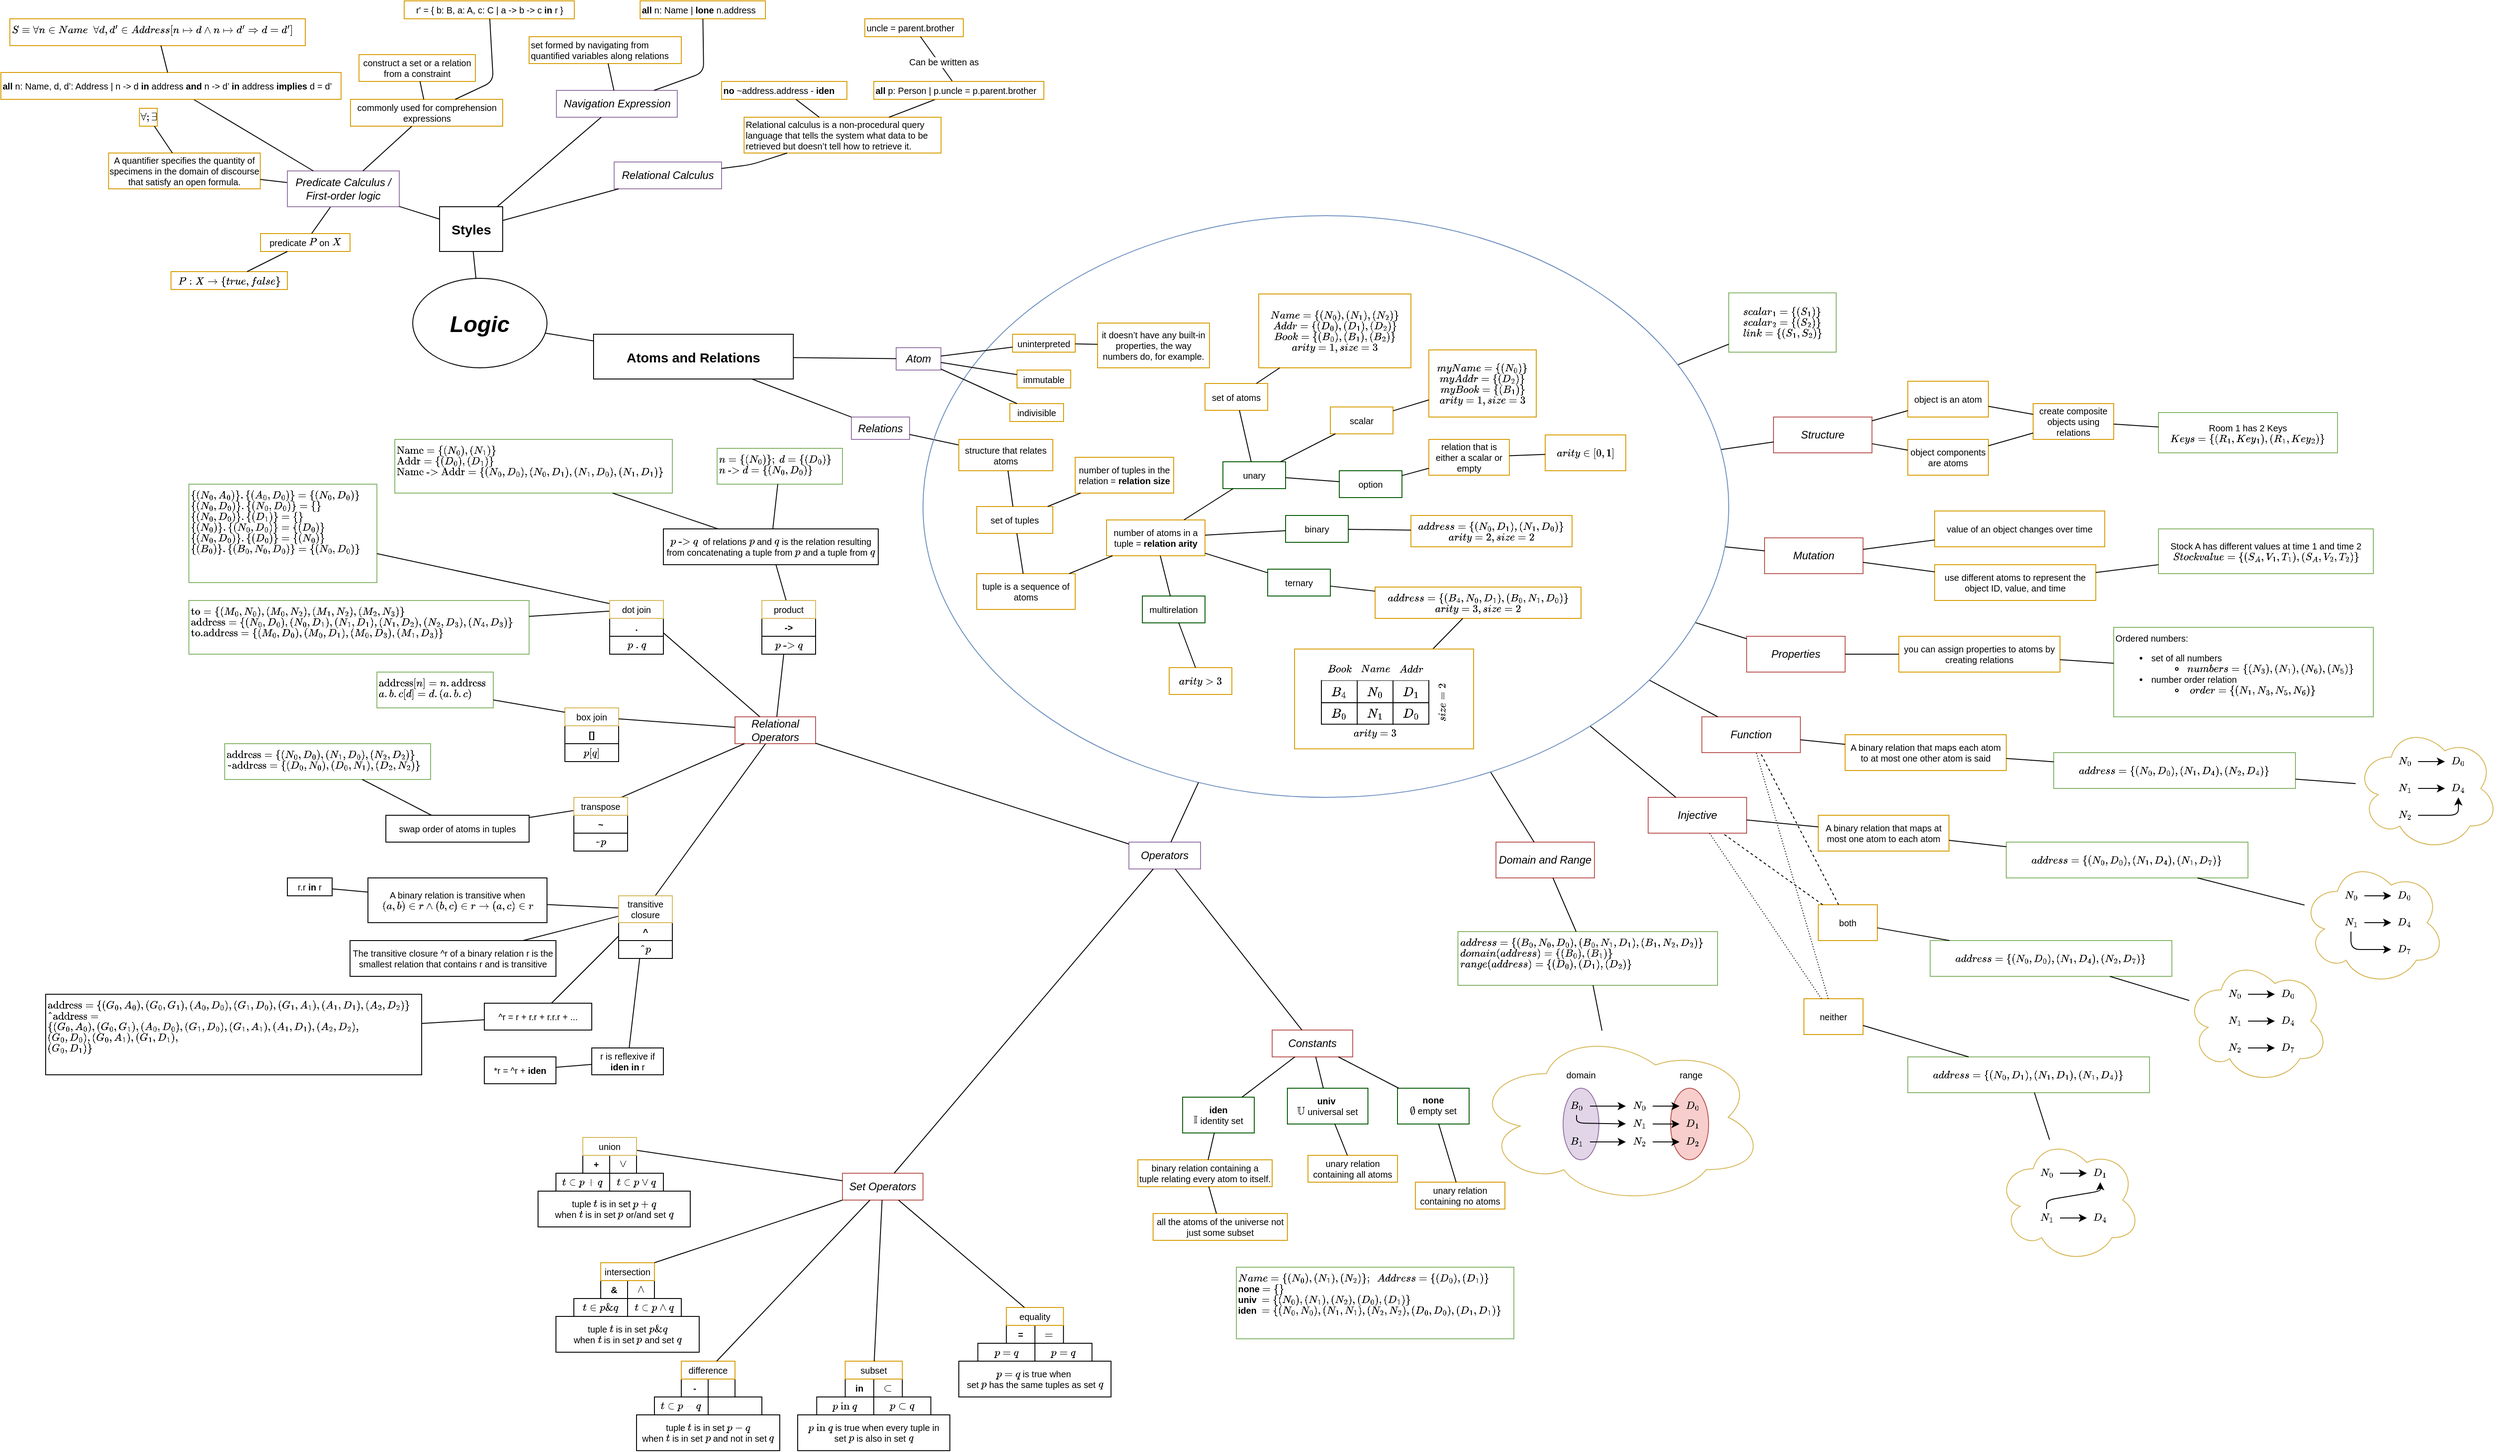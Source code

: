 <mxfile version="13.3.1" type="device"><diagram id="0vLuxCjQ1Akf84oOz1wH" name="Page-1"><mxGraphModel dx="1417" dy="465" grid="1" gridSize="10" guides="0" tooltips="1" connect="1" arrows="1" fold="1" page="1" pageScale="1" pageWidth="827" pageHeight="1169" math="1" shadow="0"><root><mxCell id="0"/><mxCell id="1" parent="0"/><mxCell id="qR6O3jTUyAFvNzHw2YzJ-1" value="&lt;b&gt;Styles&lt;/b&gt;" style="rounded=0;whiteSpace=wrap;html=1;fontSize=15;verticalAlign=middle;fontStyle=0" parent="1" vertex="1"><mxGeometry x="130" y="290" width="70.5" height="50" as="geometry"/></mxCell><mxCell id="qR6O3jTUyAFvNzHw2YzJ-21" value="Logic" style="ellipse;whiteSpace=wrap;html=1;labelBackgroundColor=#ffffff;fontSize=25;align=center;fontStyle=3" parent="1" vertex="1"><mxGeometry x="100" y="370" width="150" height="100" as="geometry"/></mxCell><mxCell id="qR6O3jTUyAFvNzHw2YzJ-22" value="" style="endArrow=none;html=1;fontSize=19;" parent="1" source="qR6O3jTUyAFvNzHw2YzJ-21" target="qR6O3jTUyAFvNzHw2YzJ-1" edge="1"><mxGeometry width="50" height="50" relative="1" as="geometry"><mxPoint x="80" y="400" as="sourcePoint"/><mxPoint x="130" y="350" as="targetPoint"/></mxGeometry></mxCell><mxCell id="bArMkc4me4i6gQiELqKh-1" value="predicate \(P\) on \(X\)" style="text;html=1;strokeColor=#d79b00;fillColor=none;align=center;verticalAlign=middle;whiteSpace=wrap;rounded=0;labelBackgroundColor=none;fontSize=10;" parent="1" vertex="1"><mxGeometry x="-70" y="320" width="100" height="20" as="geometry"/></mxCell><mxCell id="bArMkc4me4i6gQiELqKh-2" value="" style="endArrow=none;html=1;" parent="1" source="bArMkc4me4i6gQiELqKh-12" target="bArMkc4me4i6gQiELqKh-1" edge="1"><mxGeometry width="50" height="50" relative="1" as="geometry"><mxPoint x="100" y="230" as="sourcePoint"/><mxPoint x="300" y="120" as="targetPoint"/></mxGeometry></mxCell><mxCell id="bArMkc4me4i6gQiELqKh-3" value="\(&amp;nbsp;P: X \rightarrow \{true, false\} \)" style="text;html=1;strokeColor=#d79b00;fillColor=none;align=center;verticalAlign=middle;whiteSpace=wrap;rounded=0;labelBackgroundColor=none;fontSize=10;" parent="1" vertex="1"><mxGeometry x="-170" y="362.5" width="130" height="20" as="geometry"/></mxCell><mxCell id="bArMkc4me4i6gQiELqKh-4" value="" style="endArrow=none;html=1;" parent="1" source="bArMkc4me4i6gQiELqKh-1" target="bArMkc4me4i6gQiELqKh-3" edge="1"><mxGeometry width="50" height="50" relative="1" as="geometry"><mxPoint x="315" y="250" as="sourcePoint"/><mxPoint x="315" y="180" as="targetPoint"/></mxGeometry></mxCell><mxCell id="bArMkc4me4i6gQiELqKh-5" value="A quantifier specifies the quantity of specimens in the domain of discourse that satisfy an open formula." style="text;html=1;strokeColor=#d79b00;fillColor=none;align=center;verticalAlign=middle;whiteSpace=wrap;rounded=0;labelBackgroundColor=none;fontSize=10;" parent="1" vertex="1"><mxGeometry x="-239.75" y="230" width="169.5" height="40" as="geometry"/></mxCell><mxCell id="bArMkc4me4i6gQiELqKh-6" value="" style="endArrow=none;html=1;" parent="1" source="bArMkc4me4i6gQiELqKh-12" target="bArMkc4me4i6gQiELqKh-5" edge="1"><mxGeometry width="50" height="50" relative="1" as="geometry"><mxPoint x="330" y="240" as="sourcePoint"/><mxPoint x="274.286" y="190" as="targetPoint"/></mxGeometry></mxCell><mxCell id="bArMkc4me4i6gQiELqKh-7" value="\(\forall;\exists&lt;br&gt;\)" style="text;html=1;strokeColor=#d79b00;fillColor=none;align=center;verticalAlign=middle;whiteSpace=wrap;rounded=0;labelBackgroundColor=none;fontSize=10;" parent="1" vertex="1"><mxGeometry x="-205.25" y="180" width="20" height="20" as="geometry"/></mxCell><mxCell id="bArMkc4me4i6gQiELqKh-9" value="" style="endArrow=none;html=1;" parent="1" source="bArMkc4me4i6gQiELqKh-5" target="bArMkc4me4i6gQiELqKh-7" edge="1"><mxGeometry width="50" height="50" relative="1" as="geometry"><mxPoint x="371.583" y="250" as="sourcePoint"/><mxPoint x="452.417" y="200" as="targetPoint"/></mxGeometry></mxCell><mxCell id="bArMkc4me4i6gQiELqKh-12" value="Predicate Calculus / &lt;br&gt;First-order logic" style="text;html=1;strokeColor=#9673a6;fillColor=none;align=center;verticalAlign=middle;whiteSpace=wrap;rounded=0;fontSize=12;fontStyle=2;labelBackgroundColor=none;" parent="1" vertex="1"><mxGeometry x="-40" y="250" width="125" height="40" as="geometry"/></mxCell><mxCell id="bArMkc4me4i6gQiELqKh-14" value="" style="endArrow=none;html=1;" parent="1" source="bArMkc4me4i6gQiELqKh-12" target="bArMkc4me4i6gQiELqKh-15" edge="1"><mxGeometry width="50" height="50" relative="1" as="geometry"><mxPoint x="165.5" y="330" as="sourcePoint"/><mxPoint x="81.5" y="250" as="targetPoint"/><Array as="points"/></mxGeometry></mxCell><mxCell id="bArMkc4me4i6gQiELqKh-15" value="&lt;div style=&quot;font-size: 10px&quot;&gt;&lt;b style=&quot;font-size: 10px&quot;&gt;all&lt;/b&gt; n: Name, d, d’: Address |&amp;nbsp;&lt;span&gt;n -&amp;gt; d &lt;/span&gt;&lt;b&gt;in&lt;/b&gt;&lt;span&gt; address &lt;/span&gt;&lt;b&gt;and&lt;/b&gt;&lt;span&gt; n -&amp;gt; d’ &lt;/span&gt;&lt;b&gt;in&lt;/b&gt;&lt;span&gt; address &lt;/span&gt;&lt;b&gt;implies&lt;/b&gt;&lt;span&gt; d = d’&lt;/span&gt;&lt;/div&gt;" style="text;html=1;strokeColor=#d79b00;fillColor=none;align=left;verticalAlign=middle;whiteSpace=wrap;rounded=0;fontSize=10;" parent="1" vertex="1"><mxGeometry x="-360" y="140" width="380" height="30" as="geometry"/></mxCell><mxCell id="bArMkc4me4i6gQiELqKh-16" value="" style="endArrow=none;html=1;" parent="1" source="qR6O3jTUyAFvNzHw2YzJ-1" target="bArMkc4me4i6gQiELqKh-12" edge="1"><mxGeometry width="50" height="50" relative="1" as="geometry"><mxPoint x="290.5" y="275.557" as="sourcePoint"/><mxPoint x="463.741" y="180" as="targetPoint"/></mxGeometry></mxCell><mxCell id="bArMkc4me4i6gQiELqKh-17" value="\( S&amp;nbsp;\equiv \forall n \in Name \ \&amp;nbsp;\forall d, d' \in Address [n&amp;nbsp;\mapsto d \land n&amp;nbsp;\mapsto d' \Rightarrow d = d' ]\)&amp;nbsp;" style="text;html=1;strokeColor=#d79b00;fillColor=none;align=left;verticalAlign=top;whiteSpace=wrap;rounded=0;fontSize=10;" parent="1" vertex="1"><mxGeometry x="-350" y="80" width="330" height="30" as="geometry"/></mxCell><mxCell id="bArMkc4me4i6gQiELqKh-18" value="" style="endArrow=none;html=1;" parent="1" source="bArMkc4me4i6gQiELqKh-15" target="bArMkc4me4i6gQiELqKh-17" edge="1"><mxGeometry width="50" height="50" relative="1" as="geometry"><mxPoint x="290.5" y="275.557" as="sourcePoint"/><mxPoint x="463.741" y="180" as="targetPoint"/></mxGeometry></mxCell><mxCell id="bArMkc4me4i6gQiELqKh-19" value="Navigation Expression" style="text;html=1;strokeColor=#9673a6;fillColor=none;align=center;verticalAlign=middle;whiteSpace=wrap;rounded=0;fontSize=12;fontStyle=2" parent="1" vertex="1"><mxGeometry x="260.5" y="160" width="135" height="30" as="geometry"/></mxCell><mxCell id="bArMkc4me4i6gQiELqKh-20" value="" style="endArrow=none;html=1;" parent="1" source="qR6O3jTUyAFvNzHw2YzJ-1" target="bArMkc4me4i6gQiELqKh-19" edge="1"><mxGeometry width="50" height="50" relative="1" as="geometry"><mxPoint x="423.265" y="280.0" as="sourcePoint"/><mxPoint x="658.741" y="200" as="targetPoint"/></mxGeometry></mxCell><mxCell id="bArMkc4me4i6gQiELqKh-21" value="&lt;div&gt;set formed by navigating from quantified variables along relations&lt;/div&gt;" style="text;html=1;strokeColor=#d79b00;fillColor=none;align=left;verticalAlign=middle;whiteSpace=wrap;rounded=0;labelBackgroundColor=none;fontSize=10;" parent="1" vertex="1"><mxGeometry x="230" y="100" width="170" height="30" as="geometry"/></mxCell><mxCell id="bArMkc4me4i6gQiELqKh-22" value="" style="endArrow=none;html=1;" parent="1" source="bArMkc4me4i6gQiELqKh-19" target="bArMkc4me4i6gQiELqKh-21" edge="1"><mxGeometry width="50" height="50" relative="1" as="geometry"><mxPoint x="290.5" y="286.814" as="sourcePoint"/><mxPoint x="362.906" y="270.0" as="targetPoint"/></mxGeometry></mxCell><mxCell id="bArMkc4me4i6gQiELqKh-23" value="&lt;div&gt;&lt;b&gt;all&lt;/b&gt; n: Name | &lt;b&gt;lone&lt;/b&gt; n.address&lt;/div&gt;" style="text;html=1;strokeColor=#d79b00;fillColor=none;align=left;verticalAlign=middle;whiteSpace=wrap;rounded=0;labelBackgroundColor=none;fontSize=10;" parent="1" vertex="1"><mxGeometry x="354" y="60" width="140" height="20" as="geometry"/></mxCell><mxCell id="bArMkc4me4i6gQiELqKh-24" value="" style="endArrow=none;html=1;" parent="1" source="bArMkc4me4i6gQiELqKh-19" target="bArMkc4me4i6gQiELqKh-23" edge="1"><mxGeometry width="50" height="50" relative="1" as="geometry"><mxPoint x="450.125" y="240.0" as="sourcePoint"/><mxPoint x="495.375" y="210" as="targetPoint"/><Array as="points"><mxPoint x="425" y="140"/></Array></mxGeometry></mxCell><mxCell id="bArMkc4me4i6gQiELqKh-25" value="Relational Calculus" style="text;html=1;strokeColor=#9673a6;fillColor=none;align=center;verticalAlign=middle;whiteSpace=wrap;rounded=0;fontSize=12;fontStyle=2" parent="1" vertex="1"><mxGeometry x="325" y="240" width="120" height="30" as="geometry"/></mxCell><mxCell id="bArMkc4me4i6gQiELqKh-26" value="" style="endArrow=none;html=1;" parent="1" source="qR6O3jTUyAFvNzHw2YzJ-1" target="bArMkc4me4i6gQiELqKh-25" edge="1"><mxGeometry width="50" height="50" relative="1" as="geometry"><mxPoint x="290.5" y="286.814" as="sourcePoint"/><mxPoint x="362.906" y="270.0" as="targetPoint"/></mxGeometry></mxCell><mxCell id="bArMkc4me4i6gQiELqKh-27" value="&lt;div&gt;Relational calculus is a non-procedural query language that tells the system what data to be retrieved but doesn’t tell how to retrieve it.&lt;/div&gt;" style="text;html=1;strokeColor=#d79b00;fillColor=none;align=left;verticalAlign=middle;whiteSpace=wrap;rounded=0;labelBackgroundColor=none;fontSize=10;" parent="1" vertex="1"><mxGeometry x="470.16" y="190" width="220" height="40" as="geometry"/></mxCell><mxCell id="bArMkc4me4i6gQiELqKh-28" value="" style="endArrow=none;html=1;" parent="1" source="bArMkc4me4i6gQiELqKh-25" target="bArMkc4me4i6gQiELqKh-27" edge="1"><mxGeometry width="50" height="50" relative="1" as="geometry"><mxPoint x="290.5" y="275.816" as="sourcePoint"/><mxPoint x="337.938" y="250.0" as="targetPoint"/><Array as="points"><mxPoint x="478" y="243"/></Array></mxGeometry></mxCell><mxCell id="bArMkc4me4i6gQiELqKh-29" value="&lt;b&gt;no&lt;/b&gt; ~address.address - &lt;b&gt;iden&lt;/b&gt;" style="text;html=1;strokeColor=#d79b00;fillColor=none;align=left;verticalAlign=middle;whiteSpace=wrap;rounded=0;labelBackgroundColor=none;fontSize=10;" parent="1" vertex="1"><mxGeometry x="445" y="150" width="140" height="20" as="geometry"/></mxCell><mxCell id="bArMkc4me4i6gQiELqKh-30" value="" style="endArrow=none;html=1;" parent="1" source="bArMkc4me4i6gQiELqKh-27" target="bArMkc4me4i6gQiELqKh-29" edge="1"><mxGeometry width="50" height="50" relative="1" as="geometry"><mxPoint x="480" y="295.87" as="sourcePoint"/><mxPoint x="540" y="286.739" as="targetPoint"/></mxGeometry></mxCell><mxCell id="bArMkc4me4i6gQiELqKh-31" value="commonly used for comprehension expressions" style="text;html=1;strokeColor=#d79b00;fillColor=none;align=center;verticalAlign=middle;whiteSpace=wrap;rounded=0;fontSize=10;fontStyle=0;labelBackgroundColor=none;" parent="1" vertex="1"><mxGeometry x="30.5" y="170" width="170" height="30" as="geometry"/></mxCell><mxCell id="bArMkc4me4i6gQiELqKh-32" value="" style="endArrow=none;html=1;" parent="1" source="bArMkc4me4i6gQiELqKh-12" target="bArMkc4me4i6gQiELqKh-31" edge="1"><mxGeometry width="50" height="50" relative="1" as="geometry"><mxPoint x="220" y="283.485" as="sourcePoint"/><mxPoint x="178.722" y="270.0" as="targetPoint"/></mxGeometry></mxCell><mxCell id="bArMkc4me4i6gQiELqKh-33" value="construct a set or a relation from a constraint" style="text;html=1;strokeColor=#d79b00;fillColor=none;align=center;verticalAlign=middle;whiteSpace=wrap;rounded=0;labelBackgroundColor=none;fontSize=10;" parent="1" vertex="1"><mxGeometry x="40" y="120" width="130" height="30" as="geometry"/></mxCell><mxCell id="bArMkc4me4i6gQiELqKh-34" value="" style="endArrow=none;html=1;" parent="1" source="bArMkc4me4i6gQiELqKh-31" target="bArMkc4me4i6gQiELqKh-33" edge="1"><mxGeometry width="50" height="50" relative="1" as="geometry"><mxPoint x="62.5" y="230.0" as="sourcePoint"/><mxPoint x="7.5" y="210" as="targetPoint"/></mxGeometry></mxCell><mxCell id="bArMkc4me4i6gQiELqKh-35" value="r' = { b: B, a: A, c: C | a -&amp;gt; b -&amp;gt; c &lt;b&gt;in&lt;/b&gt; r }" style="text;html=1;strokeColor=#d79b00;fillColor=none;align=center;verticalAlign=middle;whiteSpace=wrap;rounded=0;labelBackgroundColor=none;fontSize=10;" parent="1" vertex="1"><mxGeometry x="90.5" y="60" width="190" height="20" as="geometry"/></mxCell><mxCell id="bArMkc4me4i6gQiELqKh-36" value="" style="endArrow=none;html=1;" parent="1" source="bArMkc4me4i6gQiELqKh-31" target="bArMkc4me4i6gQiELqKh-35" edge="1"><mxGeometry width="50" height="50" relative="1" as="geometry"><mxPoint x="-35.385" y="310.0" as="sourcePoint"/><mxPoint x="-88.462" y="280.0" as="targetPoint"/><Array as="points"><mxPoint x="190" y="150"/></Array></mxGeometry></mxCell><mxCell id="bArMkc4me4i6gQiELqKh-38" value="" style="endArrow=none;html=1;" parent="1" source="bArMkc4me4i6gQiELqKh-37" target="bArMkc4me4i6gQiELqKh-27" edge="1"><mxGeometry width="50" height="50" relative="1" as="geometry"><mxPoint x="635" y="250.0" as="sourcePoint"/><mxPoint x="632.5" y="240.0" as="targetPoint"/></mxGeometry></mxCell><mxCell id="bArMkc4me4i6gQiELqKh-39" value="uncle = parent.brother" style="text;html=1;strokeColor=#d79b00;fillColor=none;align=left;verticalAlign=middle;whiteSpace=wrap;rounded=0;labelBackgroundColor=none;fontSize=10;" parent="1" vertex="1"><mxGeometry x="605" y="80" width="110" height="20" as="geometry"/></mxCell><mxCell id="bArMkc4me4i6gQiELqKh-40" value="" style="endArrow=none;html=1;" parent="1" source="bArMkc4me4i6gQiELqKh-39" target="bArMkc4me4i6gQiELqKh-37" edge="1"><mxGeometry width="50" height="50" relative="1" as="geometry"><mxPoint x="798.571" y="210" as="sourcePoint"/><mxPoint x="692.857" y="250.0" as="targetPoint"/></mxGeometry></mxCell><mxCell id="bArMkc4me4i6gQiELqKh-41" value="Can be written as" style="edgeLabel;html=1;align=center;verticalAlign=middle;resizable=0;points=[];fontSize=10;" parent="bArMkc4me4i6gQiELqKh-40" vertex="1" connectable="0"><mxGeometry x="0.412" y="1" relative="1" as="geometry"><mxPoint y="-7.56" as="offset"/></mxGeometry></mxCell><mxCell id="bArMkc4me4i6gQiELqKh-42" value="&lt;b&gt;Atoms and Relations&lt;/b&gt;" style="rounded=0;whiteSpace=wrap;html=1;fontSize=15;verticalAlign=middle;fontStyle=0" parent="1" vertex="1"><mxGeometry x="302" y="432.5" width="223.16" height="50" as="geometry"/></mxCell><mxCell id="bArMkc4me4i6gQiELqKh-43" value="" style="endArrow=none;html=1;fontSize=19;" parent="1" source="qR6O3jTUyAFvNzHw2YzJ-21" target="bArMkc4me4i6gQiELqKh-42" edge="1"><mxGeometry width="50" height="50" relative="1" as="geometry"><mxPoint x="310.001" y="514.659" as="sourcePoint"/><mxPoint x="312" y="402.088" as="targetPoint"/></mxGeometry></mxCell><mxCell id="bArMkc4me4i6gQiELqKh-44" value="Atom" style="text;html=1;strokeColor=#9673a6;fillColor=none;align=center;verticalAlign=middle;whiteSpace=wrap;rounded=0;fontSize=12;fontStyle=2" parent="1" vertex="1"><mxGeometry x="640" y="447.5" width="50" height="25" as="geometry"/></mxCell><mxCell id="bArMkc4me4i6gQiELqKh-45" value="" style="endArrow=none;html=1;fontSize=19;" parent="1" source="bArMkc4me4i6gQiELqKh-42" target="bArMkc4me4i6gQiELqKh-44" edge="1"><mxGeometry width="50" height="50" relative="1" as="geometry"><mxPoint x="224.658" y="508.533" as="sourcePoint"/><mxPoint x="305.511" y="530" as="targetPoint"/></mxGeometry></mxCell><mxCell id="bArMkc4me4i6gQiELqKh-37" value="&lt;b&gt;all&lt;/b&gt; p: Person | p.uncle = p.parent.brother" style="text;html=1;strokeColor=#d79b00;fillColor=none;align=left;verticalAlign=middle;whiteSpace=wrap;rounded=0;labelBackgroundColor=none;fontSize=10;" parent="1" vertex="1"><mxGeometry x="615" y="150" width="190" height="20" as="geometry"/></mxCell><mxCell id="fP5oWUrOQxUP_93_5typ-4" value="Relations" style="text;html=1;strokeColor=#9673a6;fillColor=none;align=center;verticalAlign=middle;whiteSpace=wrap;rounded=0;fontSize=12;fontStyle=2" parent="1" vertex="1"><mxGeometry x="590" y="525" width="65" height="25" as="geometry"/></mxCell><mxCell id="fP5oWUrOQxUP_93_5typ-5" value="" style="endArrow=none;html=1;fontSize=19;" parent="1" source="bArMkc4me4i6gQiELqKh-42" target="fP5oWUrOQxUP_93_5typ-4" edge="1"><mxGeometry width="50" height="50" relative="1" as="geometry"><mxPoint x="535.16" y="481.349" as="sourcePoint"/><mxPoint x="600" y="489.397" as="targetPoint"/><Array as="points"/></mxGeometry></mxCell><mxCell id="fP5oWUrOQxUP_93_5typ-9" value="" style="endArrow=none;html=1;fontSize=19;" parent="1" source="fP5oWUrOQxUP_93_5typ-4" target="fP5oWUrOQxUP_93_5typ-6" edge="1"><mxGeometry width="50" height="50" relative="1" as="geometry"><mxPoint x="635" y="437.368" as="sourcePoint"/><mxPoint x="679.667" y="455" as="targetPoint"/></mxGeometry></mxCell><mxCell id="BePKmBuZ2mBwWbw1Tz8O-8" value="\(scalar_1 = \{ (S_1) \}\)&lt;br style=&quot;font-size: 10px;&quot;&gt;\(scalar_2 = \{ (S_2) \}\)&lt;br style=&quot;font-size: 10px;&quot;&gt;\(link = \{(S_1, S_2)\} \)" style="text;html=1;strokeColor=#82b366;fillColor=none;align=center;verticalAlign=middle;whiteSpace=wrap;rounded=0;labelBackgroundColor=none;fontSize=10;" parent="1" vertex="1"><mxGeometry x="1570" y="386.25" width="120" height="66.25" as="geometry"/></mxCell><mxCell id="BePKmBuZ2mBwWbw1Tz8O-11" value="" style="endArrow=none;html=1;fontSize=19;" parent="1" source="BePKmBuZ2mBwWbw1Tz8O-8" target="BePKmBuZ2mBwWbw1Tz8O-9" edge="1"><mxGeometry width="50" height="50" relative="1" as="geometry"><mxPoint x="1335" y="578.269" as="sourcePoint"/><mxPoint x="1375" y="576.731" as="targetPoint"/></mxGeometry></mxCell><mxCell id="BePKmBuZ2mBwWbw1Tz8O-12" value="Structure" style="text;html=1;strokeColor=#b85450;fillColor=none;align=center;verticalAlign=middle;whiteSpace=wrap;rounded=0;labelBackgroundColor=none;fontSize=12;fontStyle=2" parent="1" vertex="1"><mxGeometry x="1620" y="525" width="110" height="40" as="geometry"/></mxCell><mxCell id="BePKmBuZ2mBwWbw1Tz8O-13" value="" style="endArrow=none;html=1;fontSize=19;" parent="1" source="BePKmBuZ2mBwWbw1Tz8O-12" target="BePKmBuZ2mBwWbw1Tz8O-9" edge="1"><mxGeometry width="50" height="50" relative="1" as="geometry"><mxPoint x="1519.779" y="456.25" as="sourcePoint"/><mxPoint x="1472.713" y="482.061" as="targetPoint"/></mxGeometry></mxCell><mxCell id="BePKmBuZ2mBwWbw1Tz8O-14" value="object is an atom" style="text;html=1;strokeColor=#d79b00;fillColor=none;align=center;verticalAlign=middle;whiteSpace=wrap;rounded=0;labelBackgroundColor=none;fontSize=10;" parent="1" vertex="1"><mxGeometry x="1770" y="485" width="90" height="40" as="geometry"/></mxCell><mxCell id="BePKmBuZ2mBwWbw1Tz8O-15" value="object components are atoms" style="text;html=1;strokeColor=#d79b00;fillColor=none;align=center;verticalAlign=middle;whiteSpace=wrap;rounded=0;labelBackgroundColor=none;fontSize=10;" parent="1" vertex="1"><mxGeometry x="1770" y="550" width="90" height="40" as="geometry"/></mxCell><mxCell id="BePKmBuZ2mBwWbw1Tz8O-16" value="" style="endArrow=none;html=1;fontSize=19;" parent="1" source="BePKmBuZ2mBwWbw1Tz8O-14" target="BePKmBuZ2mBwWbw1Tz8O-12" edge="1"><mxGeometry width="50" height="50" relative="1" as="geometry"><mxPoint x="1630" y="566.434" as="sourcePoint"/><mxPoint x="1558.44" y="581.312" as="targetPoint"/></mxGeometry></mxCell><mxCell id="BePKmBuZ2mBwWbw1Tz8O-17" value="" style="endArrow=none;html=1;fontSize=19;" parent="1" source="BePKmBuZ2mBwWbw1Tz8O-15" target="BePKmBuZ2mBwWbw1Tz8O-12" edge="1"><mxGeometry width="50" height="50" relative="1" as="geometry"><mxPoint x="1770" y="538.654" as="sourcePoint"/><mxPoint x="1740" y="544.423" as="targetPoint"/></mxGeometry></mxCell><mxCell id="BePKmBuZ2mBwWbw1Tz8O-18" value="create composite objects using relations" style="text;html=1;strokeColor=#d79b00;fillColor=none;align=center;verticalAlign=middle;whiteSpace=wrap;rounded=0;labelBackgroundColor=none;fontSize=10;" parent="1" vertex="1"><mxGeometry x="1910" y="510" width="90" height="40" as="geometry"/></mxCell><mxCell id="BePKmBuZ2mBwWbw1Tz8O-19" value="" style="endArrow=none;html=1;fontSize=19;" parent="1" source="BePKmBuZ2mBwWbw1Tz8O-18" target="BePKmBuZ2mBwWbw1Tz8O-14" edge="1"><mxGeometry width="50" height="50" relative="1" as="geometry"><mxPoint x="1780" y="527.857" as="sourcePoint"/><mxPoint x="1740" y="539.286" as="targetPoint"/></mxGeometry></mxCell><mxCell id="BePKmBuZ2mBwWbw1Tz8O-20" value="" style="endArrow=none;html=1;fontSize=19;" parent="1" source="BePKmBuZ2mBwWbw1Tz8O-18" target="BePKmBuZ2mBwWbw1Tz8O-15" edge="1"><mxGeometry width="50" height="50" relative="1" as="geometry"><mxPoint x="1920" y="531.964" as="sourcePoint"/><mxPoint x="1870" y="523.036" as="targetPoint"/></mxGeometry></mxCell><mxCell id="BePKmBuZ2mBwWbw1Tz8O-21" value="Mutation" style="text;html=1;strokeColor=#b85450;fillColor=none;align=center;verticalAlign=middle;whiteSpace=wrap;rounded=0;labelBackgroundColor=none;fontSize=12;fontStyle=2" parent="1" vertex="1"><mxGeometry x="1610" y="660" width="110" height="40" as="geometry"/></mxCell><mxCell id="BePKmBuZ2mBwWbw1Tz8O-22" value="" style="endArrow=none;html=1;fontSize=19;" parent="1" source="BePKmBuZ2mBwWbw1Tz8O-21" target="BePKmBuZ2mBwWbw1Tz8O-9" edge="1"><mxGeometry width="50" height="50" relative="1" as="geometry"><mxPoint x="1630" y="566.396" as="sourcePoint"/><mxPoint x="1558.4" y="581.232" as="targetPoint"/></mxGeometry></mxCell><mxCell id="BePKmBuZ2mBwWbw1Tz8O-23" value="value of an object changes over time" style="text;html=1;strokeColor=#d79b00;fillColor=none;align=center;verticalAlign=middle;whiteSpace=wrap;rounded=0;labelBackgroundColor=none;fontSize=10;" parent="1" vertex="1"><mxGeometry x="1800" y="630" width="190" height="40" as="geometry"/></mxCell><mxCell id="BePKmBuZ2mBwWbw1Tz8O-24" value="&lt;div&gt;use different atoms to represent the object ID, value, and time&lt;/div&gt;" style="text;html=1;strokeColor=#d79b00;fillColor=none;align=center;verticalAlign=middle;whiteSpace=wrap;rounded=0;labelBackgroundColor=none;fontSize=10;" parent="1" vertex="1"><mxGeometry x="1800" y="690" width="180" height="40" as="geometry"/></mxCell><mxCell id="BePKmBuZ2mBwWbw1Tz8O-25" value="" style="endArrow=none;html=1;fontSize=19;" parent="1" source="BePKmBuZ2mBwWbw1Tz8O-23" target="BePKmBuZ2mBwWbw1Tz8O-21" edge="1"><mxGeometry width="50" height="50" relative="1" as="geometry"><mxPoint x="1780" y="571.964" as="sourcePoint"/><mxPoint x="1740" y="564.821" as="targetPoint"/></mxGeometry></mxCell><mxCell id="BePKmBuZ2mBwWbw1Tz8O-26" value="" style="endArrow=none;html=1;fontSize=19;" parent="1" source="BePKmBuZ2mBwWbw1Tz8O-24" target="BePKmBuZ2mBwWbw1Tz8O-21" edge="1"><mxGeometry width="50" height="50" relative="1" as="geometry"><mxPoint x="1800" y="675.294" as="sourcePoint"/><mxPoint x="1730" y="683.529" as="targetPoint"/></mxGeometry></mxCell><mxCell id="BePKmBuZ2mBwWbw1Tz8O-27" value="Room 1 has 2 Keys&lt;br style=&quot;font-size: 10px;&quot;&gt;&lt;span style=&quot;font-size: 10px;&quot;&gt;\( Keys = \{ (R_1, Key_1), (R_1, Key_2) \} \)&lt;/span&gt;" style="rounded=0;whiteSpace=wrap;html=1;fillColor=none;fontSize=10;verticalAlign=middle;align=center;strokeColor=#82b366;" parent="1" vertex="1"><mxGeometry x="2050" y="520" width="200" height="45" as="geometry"/></mxCell><mxCell id="BePKmBuZ2mBwWbw1Tz8O-29" value="" style="endArrow=none;html=1;fontSize=19;" parent="1" source="BePKmBuZ2mBwWbw1Tz8O-27" target="BePKmBuZ2mBwWbw1Tz8O-18" edge="1"><mxGeometry width="50" height="50" relative="1" as="geometry"><mxPoint x="1920" y="531.964" as="sourcePoint"/><mxPoint x="1870" y="523.036" as="targetPoint"/></mxGeometry></mxCell><mxCell id="BePKmBuZ2mBwWbw1Tz8O-30" value="Stock A has different values at time 1 and time 2&lt;br style=&quot;font-size: 10px;&quot;&gt;\( Stock value = \{(S_A, V_1, T_1), (S_A, V_2, T_2)&lt;br style=&quot;font-size: 10px;&quot;&gt;\}\)" style="rounded=0;whiteSpace=wrap;html=1;fillColor=none;fontSize=10;verticalAlign=middle;align=center;strokeColor=#82b366;" parent="1" vertex="1"><mxGeometry x="2050" y="650" width="240" height="50" as="geometry"/></mxCell><mxCell id="BePKmBuZ2mBwWbw1Tz8O-31" value="" style="endArrow=none;html=1;fontSize=19;" parent="1" source="BePKmBuZ2mBwWbw1Tz8O-30" target="BePKmBuZ2mBwWbw1Tz8O-24" edge="1"><mxGeometry width="50" height="50" relative="1" as="geometry"><mxPoint x="2015.556" y="475" as="sourcePoint"/><mxPoint x="1980.556" y="520" as="targetPoint"/></mxGeometry></mxCell><mxCell id="BePKmBuZ2mBwWbw1Tz8O-32" value="Properties" style="text;html=1;strokeColor=#b85450;fillColor=none;align=center;verticalAlign=middle;whiteSpace=wrap;rounded=0;labelBackgroundColor=none;fontSize=12;fontStyle=2" parent="1" vertex="1"><mxGeometry x="1590" y="770" width="110" height="40" as="geometry"/></mxCell><mxCell id="BePKmBuZ2mBwWbw1Tz8O-33" value="" style="endArrow=none;html=1;fontSize=19;" parent="1" source="BePKmBuZ2mBwWbw1Tz8O-32" target="BePKmBuZ2mBwWbw1Tz8O-9" edge="1"><mxGeometry width="50" height="50" relative="1" as="geometry"><mxPoint x="1620" y="687.982" as="sourcePoint"/><mxPoint x="1579.272" y="686.487" as="targetPoint"/></mxGeometry></mxCell><mxCell id="BePKmBuZ2mBwWbw1Tz8O-34" value="&lt;div&gt;you can assign properties to atoms by creating relations&lt;/div&gt;" style="text;html=1;strokeColor=#d79b00;fillColor=none;align=center;verticalAlign=middle;whiteSpace=wrap;rounded=0;labelBackgroundColor=none;fontSize=10;" parent="1" vertex="1"><mxGeometry x="1760" y="770" width="180" height="40" as="geometry"/></mxCell><mxCell id="BePKmBuZ2mBwWbw1Tz8O-35" value="" style="endArrow=none;html=1;fontSize=19;" parent="1" source="BePKmBuZ2mBwWbw1Tz8O-34" target="BePKmBuZ2mBwWbw1Tz8O-32" edge="1"><mxGeometry width="50" height="50" relative="1" as="geometry"><mxPoint x="1810" y="708" as="sourcePoint"/><mxPoint x="1730" y="697.333" as="targetPoint"/></mxGeometry></mxCell><mxCell id="BePKmBuZ2mBwWbw1Tz8O-36" value="Ordered numbers:&lt;br style=&quot;font-size: 10px;&quot;&gt;&lt;ul style=&quot;font-size: 10px;&quot;&gt;&lt;li style=&quot;font-size: 10px;&quot;&gt;set of all numbers&amp;nbsp;&lt;/li&gt;&lt;ul style=&quot;font-size: 10px;&quot;&gt;&lt;li style=&quot;font-size: 10px;&quot;&gt;\( numbers = \{ (N_3), (N_1), (N_6), (N_5) \} \)&lt;/li&gt;&lt;/ul&gt;&lt;li style=&quot;font-size: 10px;&quot;&gt;number order relation&lt;/li&gt;&lt;ul style=&quot;font-size: 10px;&quot;&gt;&lt;li style=&quot;font-size: 10px;&quot;&gt;&amp;nbsp;\( order = \{ (N_1, N_3, N_5, N_6)&amp;nbsp;\} \)&lt;/li&gt;&lt;/ul&gt;&lt;/ul&gt;" style="rounded=0;whiteSpace=wrap;html=1;fillColor=none;fontSize=10;verticalAlign=top;align=left;strokeColor=#82b366;" parent="1" vertex="1"><mxGeometry x="2000" y="760" width="290" height="100" as="geometry"/></mxCell><mxCell id="BePKmBuZ2mBwWbw1Tz8O-37" value="" style="endArrow=none;html=1;fontSize=19;" parent="1" source="BePKmBuZ2mBwWbw1Tz8O-36" target="BePKmBuZ2mBwWbw1Tz8O-34" edge="1"><mxGeometry width="50" height="50" relative="1" as="geometry"><mxPoint x="2060" y="701.639" as="sourcePoint"/><mxPoint x="1990" y="709.672" as="targetPoint"/></mxGeometry></mxCell><mxCell id="BePKmBuZ2mBwWbw1Tz8O-39" value="Function" style="text;html=1;strokeColor=#b85450;fillColor=none;align=center;verticalAlign=middle;whiteSpace=wrap;rounded=0;labelBackgroundColor=none;fontSize=12;fontStyle=2" parent="1" vertex="1"><mxGeometry x="1540" y="860" width="110" height="40" as="geometry"/></mxCell><mxCell id="BePKmBuZ2mBwWbw1Tz8O-40" value="&lt;div&gt;A binary relation that maps each atom to at most one other atom is said&lt;/div&gt;" style="text;html=1;strokeColor=#d79b00;fillColor=none;align=center;verticalAlign=middle;whiteSpace=wrap;rounded=0;labelBackgroundColor=none;fontSize=10;" parent="1" vertex="1"><mxGeometry x="1700" y="880" width="180" height="40" as="geometry"/></mxCell><mxCell id="BePKmBuZ2mBwWbw1Tz8O-41" value="" style="endArrow=none;html=1;fontSize=19;" parent="1" source="BePKmBuZ2mBwWbw1Tz8O-40" target="BePKmBuZ2mBwWbw1Tz8O-39" edge="1"><mxGeometry width="50" height="50" relative="1" as="geometry"><mxPoint x="1770" y="800" as="sourcePoint"/><mxPoint x="1710" y="800" as="targetPoint"/></mxGeometry></mxCell><mxCell id="BePKmBuZ2mBwWbw1Tz8O-42" value="" style="endArrow=none;html=1;fontSize=19;" parent="1" source="BePKmBuZ2mBwWbw1Tz8O-39" target="BePKmBuZ2mBwWbw1Tz8O-9" edge="1"><mxGeometry width="50" height="50" relative="1" as="geometry"><mxPoint x="1600" y="786.381" as="sourcePoint"/><mxPoint x="1550.059" y="774.015" as="targetPoint"/></mxGeometry></mxCell><mxCell id="BePKmBuZ2mBwWbw1Tz8O-43" value="\(address = \{ (N_0, D_0), (N_1, D_4), (N_2, D_4) \}\)" style="rounded=0;whiteSpace=wrap;html=1;fillColor=none;fontSize=10;verticalAlign=middle;align=center;strokeColor=#82b366;" parent="1" vertex="1"><mxGeometry x="1933" y="900" width="270" height="40" as="geometry"/></mxCell><mxCell id="BePKmBuZ2mBwWbw1Tz8O-44" value="" style="endArrow=none;html=1;fontSize=19;" parent="1" source="BePKmBuZ2mBwWbw1Tz8O-43" target="BePKmBuZ2mBwWbw1Tz8O-40" edge="1"><mxGeometry width="50" height="50" relative="1" as="geometry"><mxPoint x="2010" y="810.169" as="sourcePoint"/><mxPoint x="1950" y="806.102" as="targetPoint"/></mxGeometry></mxCell><mxCell id="BePKmBuZ2mBwWbw1Tz8O-45" value="Injective" style="text;html=1;strokeColor=#b85450;fillColor=none;align=center;verticalAlign=middle;whiteSpace=wrap;rounded=0;labelBackgroundColor=none;fontSize=12;fontStyle=2" parent="1" vertex="1"><mxGeometry x="1480" y="950" width="110" height="40" as="geometry"/></mxCell><mxCell id="BePKmBuZ2mBwWbw1Tz8O-57" value="" style="endArrow=none;html=1;fontSize=19;" parent="1" source="BePKmBuZ2mBwWbw1Tz8O-55" target="BePKmBuZ2mBwWbw1Tz8O-43" edge="1"><mxGeometry width="50" height="50" relative="1" as="geometry"><mxPoint x="1943.0" y="920.288" as="sourcePoint"/><mxPoint x="1890" y="916.475" as="targetPoint"/></mxGeometry></mxCell><mxCell id="BePKmBuZ2mBwWbw1Tz8O-58" value="" style="endArrow=none;html=1;fontSize=19;" parent="1" source="BePKmBuZ2mBwWbw1Tz8O-45" target="BePKmBuZ2mBwWbw1Tz8O-9" edge="1"><mxGeometry width="50" height="50" relative="1" as="geometry"><mxPoint x="1561.818" y="870" as="sourcePoint"/><mxPoint x="1495.417" y="839.246" as="targetPoint"/></mxGeometry></mxCell><mxCell id="BePKmBuZ2mBwWbw1Tz8O-59" value="&lt;div&gt;A binary relation that maps at&lt;/div&gt;&lt;div&gt;most one atom to each atom&lt;/div&gt;" style="text;html=1;strokeColor=#d79b00;fillColor=none;align=center;verticalAlign=middle;whiteSpace=wrap;rounded=0;labelBackgroundColor=none;fontSize=10;" parent="1" vertex="1"><mxGeometry x="1670" y="970" width="146" height="40" as="geometry"/></mxCell><mxCell id="BePKmBuZ2mBwWbw1Tz8O-60" value="" style="endArrow=none;html=1;fontSize=19;" parent="1" source="BePKmBuZ2mBwWbw1Tz8O-59" target="BePKmBuZ2mBwWbw1Tz8O-45" edge="1"><mxGeometry width="50" height="50" relative="1" as="geometry"><mxPoint x="1710" y="900.769" as="sourcePoint"/><mxPoint x="1660" y="895.641" as="targetPoint"/></mxGeometry></mxCell><mxCell id="BePKmBuZ2mBwWbw1Tz8O-61" value="\(address = \{ (N_0, D_0), (N_1, D_4), (N_1, D_7) \}\)" style="rounded=0;whiteSpace=wrap;html=1;fillColor=none;fontSize=10;verticalAlign=middle;align=center;strokeColor=#82b366;" parent="1" vertex="1"><mxGeometry x="1880" y="1000" width="270" height="40" as="geometry"/></mxCell><mxCell id="BePKmBuZ2mBwWbw1Tz8O-62" value="" style="group" parent="1" vertex="1" connectable="0"><mxGeometry x="2270" y="870" width="160" height="140" as="geometry"/></mxCell><mxCell id="BePKmBuZ2mBwWbw1Tz8O-55" value="" style="ellipse;shape=cloud;whiteSpace=wrap;html=1;strokeColor=#d6b656;fillColor=none;fontSize=10;align=left;" parent="BePKmBuZ2mBwWbw1Tz8O-62" vertex="1"><mxGeometry width="160" height="140" as="geometry"/></mxCell><mxCell id="BePKmBuZ2mBwWbw1Tz8O-46" value="\( N_0\)" style="text;html=1;strokeColor=none;fillColor=none;align=center;verticalAlign=middle;whiteSpace=wrap;rounded=0;fontSize=10;fontColor=#000000;" parent="BePKmBuZ2mBwWbw1Tz8O-62" vertex="1"><mxGeometry x="40" y="30" width="30" height="20" as="geometry"/></mxCell><mxCell id="BePKmBuZ2mBwWbw1Tz8O-47" value="\( N_1\)" style="text;html=1;strokeColor=none;fillColor=none;align=center;verticalAlign=middle;whiteSpace=wrap;rounded=0;fontSize=10;fontColor=#000000;" parent="BePKmBuZ2mBwWbw1Tz8O-62" vertex="1"><mxGeometry x="40" y="60" width="30" height="20" as="geometry"/></mxCell><mxCell id="BePKmBuZ2mBwWbw1Tz8O-48" value="\( N_2\)" style="text;html=1;strokeColor=none;fillColor=none;align=center;verticalAlign=middle;whiteSpace=wrap;rounded=0;fontSize=10;fontColor=#000000;" parent="BePKmBuZ2mBwWbw1Tz8O-62" vertex="1"><mxGeometry x="40" y="90" width="30" height="20" as="geometry"/></mxCell><mxCell id="BePKmBuZ2mBwWbw1Tz8O-49" value="\( D_0\)" style="text;html=1;strokeColor=none;fillColor=none;align=center;verticalAlign=middle;whiteSpace=wrap;rounded=0;fontSize=10;fontColor=#000000;" parent="BePKmBuZ2mBwWbw1Tz8O-62" vertex="1"><mxGeometry x="100" y="30" width="30" height="20" as="geometry"/></mxCell><mxCell id="BePKmBuZ2mBwWbw1Tz8O-50" value="\( D_4\)" style="text;html=1;strokeColor=none;fillColor=none;align=center;verticalAlign=middle;whiteSpace=wrap;rounded=0;fontSize=10;fontColor=#000000;" parent="BePKmBuZ2mBwWbw1Tz8O-62" vertex="1"><mxGeometry x="100" y="60" width="30" height="20" as="geometry"/></mxCell><mxCell id="BePKmBuZ2mBwWbw1Tz8O-52" value="" style="endArrow=classic;html=1;fontSize=10;fontColor=#000000;" parent="BePKmBuZ2mBwWbw1Tz8O-62" source="BePKmBuZ2mBwWbw1Tz8O-46" target="BePKmBuZ2mBwWbw1Tz8O-49" edge="1"><mxGeometry width="50" height="50" relative="1" as="geometry"><mxPoint x="-110" y="160" as="sourcePoint"/><mxPoint x="-60" y="110" as="targetPoint"/></mxGeometry></mxCell><mxCell id="BePKmBuZ2mBwWbw1Tz8O-53" value="" style="endArrow=classic;html=1;fontSize=10;fontColor=#000000;" parent="BePKmBuZ2mBwWbw1Tz8O-62" source="BePKmBuZ2mBwWbw1Tz8O-47" target="BePKmBuZ2mBwWbw1Tz8O-50" edge="1"><mxGeometry width="50" height="50" relative="1" as="geometry"><mxPoint x="80" y="50" as="sourcePoint"/><mxPoint x="110" y="50" as="targetPoint"/></mxGeometry></mxCell><mxCell id="BePKmBuZ2mBwWbw1Tz8O-54" value="" style="endArrow=classic;html=1;fontSize=10;fontColor=#000000;entryX=0.5;entryY=1;entryDx=0;entryDy=0;" parent="BePKmBuZ2mBwWbw1Tz8O-62" source="BePKmBuZ2mBwWbw1Tz8O-48" target="BePKmBuZ2mBwWbw1Tz8O-50" edge="1"><mxGeometry width="50" height="50" relative="1" as="geometry"><mxPoint x="80" y="80" as="sourcePoint"/><mxPoint x="100" y="100" as="targetPoint"/><Array as="points"><mxPoint x="115" y="100"/></Array></mxGeometry></mxCell><mxCell id="BePKmBuZ2mBwWbw1Tz8O-75" value="" style="endArrow=none;html=1;fontSize=19;" parent="1" source="BePKmBuZ2mBwWbw1Tz8O-61" target="BePKmBuZ2mBwWbw1Tz8O-59" edge="1"><mxGeometry width="50" height="50" relative="1" as="geometry"><mxPoint x="1943.0" y="920.288" as="sourcePoint"/><mxPoint x="1890" y="916.475" as="targetPoint"/></mxGeometry></mxCell><mxCell id="BePKmBuZ2mBwWbw1Tz8O-76" value="" style="endArrow=none;html=1;fontSize=19;" parent="1" source="BePKmBuZ2mBwWbw1Tz8O-64" target="BePKmBuZ2mBwWbw1Tz8O-61" edge="1"><mxGeometry width="50" height="50" relative="1" as="geometry"><mxPoint x="2260.272" y="944.23" as="sourcePoint"/><mxPoint x="2213.0" y="940.305" as="targetPoint"/></mxGeometry></mxCell><mxCell id="BePKmBuZ2mBwWbw1Tz8O-78" value="" style="group" parent="1" vertex="1" connectable="0"><mxGeometry x="2210" y="1020" width="160" height="140" as="geometry"/></mxCell><mxCell id="BePKmBuZ2mBwWbw1Tz8O-63" value="" style="group" parent="BePKmBuZ2mBwWbw1Tz8O-78" vertex="1" connectable="0"><mxGeometry width="160" height="140" as="geometry"/></mxCell><mxCell id="BePKmBuZ2mBwWbw1Tz8O-64" value="" style="ellipse;shape=cloud;whiteSpace=wrap;html=1;strokeColor=#d6b656;fillColor=none;fontSize=10;align=left;" parent="BePKmBuZ2mBwWbw1Tz8O-63" vertex="1"><mxGeometry width="160" height="140" as="geometry"/></mxCell><mxCell id="BePKmBuZ2mBwWbw1Tz8O-65" value="\( N_0\)" style="text;html=1;strokeColor=none;fillColor=none;align=center;verticalAlign=middle;whiteSpace=wrap;rounded=0;fontSize=10;fontColor=#000000;" parent="BePKmBuZ2mBwWbw1Tz8O-63" vertex="1"><mxGeometry x="40" y="30" width="30" height="20" as="geometry"/></mxCell><mxCell id="BePKmBuZ2mBwWbw1Tz8O-66" value="\( N_1\)" style="text;html=1;strokeColor=none;fillColor=none;align=center;verticalAlign=middle;whiteSpace=wrap;rounded=0;fontSize=10;fontColor=#000000;" parent="BePKmBuZ2mBwWbw1Tz8O-63" vertex="1"><mxGeometry x="40" y="60" width="30" height="20" as="geometry"/></mxCell><mxCell id="BePKmBuZ2mBwWbw1Tz8O-68" value="\( D_0\)" style="text;html=1;strokeColor=none;fillColor=none;align=center;verticalAlign=middle;whiteSpace=wrap;rounded=0;fontSize=10;fontColor=#000000;" parent="BePKmBuZ2mBwWbw1Tz8O-63" vertex="1"><mxGeometry x="100" y="30" width="30" height="20" as="geometry"/></mxCell><mxCell id="BePKmBuZ2mBwWbw1Tz8O-69" value="\( D_4\)" style="text;html=1;strokeColor=none;fillColor=none;align=center;verticalAlign=middle;whiteSpace=wrap;rounded=0;fontSize=10;fontColor=#000000;" parent="BePKmBuZ2mBwWbw1Tz8O-63" vertex="1"><mxGeometry x="100" y="60" width="30" height="20" as="geometry"/></mxCell><mxCell id="BePKmBuZ2mBwWbw1Tz8O-70" value="" style="endArrow=classic;html=1;fontSize=10;fontColor=#000000;" parent="BePKmBuZ2mBwWbw1Tz8O-63" source="BePKmBuZ2mBwWbw1Tz8O-65" target="BePKmBuZ2mBwWbw1Tz8O-68" edge="1"><mxGeometry width="50" height="50" relative="1" as="geometry"><mxPoint x="-110" y="160" as="sourcePoint"/><mxPoint x="-60" y="110" as="targetPoint"/></mxGeometry></mxCell><mxCell id="BePKmBuZ2mBwWbw1Tz8O-71" value="" style="endArrow=classic;html=1;fontSize=10;fontColor=#000000;" parent="BePKmBuZ2mBwWbw1Tz8O-63" source="BePKmBuZ2mBwWbw1Tz8O-66" target="BePKmBuZ2mBwWbw1Tz8O-69" edge="1"><mxGeometry width="50" height="50" relative="1" as="geometry"><mxPoint x="80" y="50" as="sourcePoint"/><mxPoint x="110" y="50" as="targetPoint"/></mxGeometry></mxCell><mxCell id="BePKmBuZ2mBwWbw1Tz8O-73" value="\( D_7\)" style="text;html=1;strokeColor=none;fillColor=none;align=center;verticalAlign=middle;whiteSpace=wrap;rounded=0;fontSize=10;fontColor=#000000;" parent="BePKmBuZ2mBwWbw1Tz8O-63" vertex="1"><mxGeometry x="100" y="90" width="30" height="20" as="geometry"/></mxCell><mxCell id="BePKmBuZ2mBwWbw1Tz8O-74" value="" style="endArrow=classic;html=1;fontSize=10;fontColor=#000000;" parent="BePKmBuZ2mBwWbw1Tz8O-63" source="BePKmBuZ2mBwWbw1Tz8O-66" target="BePKmBuZ2mBwWbw1Tz8O-73" edge="1"><mxGeometry width="50" height="50" relative="1" as="geometry"><mxPoint x="80" y="80" as="sourcePoint"/><mxPoint x="110" y="80" as="targetPoint"/><Array as="points"><mxPoint x="55" y="100"/></Array></mxGeometry></mxCell><mxCell id="BePKmBuZ2mBwWbw1Tz8O-79" value="&lt;div&gt;both&lt;/div&gt;" style="text;html=1;strokeColor=#d79b00;fillColor=none;align=center;verticalAlign=middle;whiteSpace=wrap;rounded=0;labelBackgroundColor=none;fontSize=10;" parent="1" vertex="1"><mxGeometry x="1670" y="1070" width="66" height="40" as="geometry"/></mxCell><mxCell id="BePKmBuZ2mBwWbw1Tz8O-80" value="" style="endArrow=none;html=1;fontSize=19;dashed=1;" parent="1" source="BePKmBuZ2mBwWbw1Tz8O-79" target="BePKmBuZ2mBwWbw1Tz8O-39" edge="1"><mxGeometry width="50" height="50" relative="1" as="geometry"><mxPoint x="1680" y="992.981" as="sourcePoint"/><mxPoint x="1600" y="985.288" as="targetPoint"/></mxGeometry></mxCell><mxCell id="BePKmBuZ2mBwWbw1Tz8O-81" value="" style="endArrow=none;html=1;fontSize=19;dashed=1;" parent="1" source="BePKmBuZ2mBwWbw1Tz8O-79" target="BePKmBuZ2mBwWbw1Tz8O-45" edge="1"><mxGeometry width="50" height="50" relative="1" as="geometry"><mxPoint x="1680" y="992.981" as="sourcePoint"/><mxPoint x="1600" y="985.288" as="targetPoint"/></mxGeometry></mxCell><mxCell id="BePKmBuZ2mBwWbw1Tz8O-82" value="\(address = \{ (N_0, D_0), (N_1, D_4), (N_2, D_7) \}\)" style="rounded=0;whiteSpace=wrap;html=1;fillColor=none;fontSize=10;verticalAlign=middle;align=center;strokeColor=#82b366;" parent="1" vertex="1"><mxGeometry x="1795" y="1110" width="270" height="40" as="geometry"/></mxCell><mxCell id="BePKmBuZ2mBwWbw1Tz8O-83" value="" style="endArrow=none;html=1;fontSize=19;" parent="1" source="BePKmBuZ2mBwWbw1Tz8O-82" target="BePKmBuZ2mBwWbw1Tz8O-79" edge="1"><mxGeometry width="50" height="50" relative="1" as="geometry"><mxPoint x="1890" y="1015.11" as="sourcePoint"/><mxPoint x="1826" y="1008.051" as="targetPoint"/></mxGeometry></mxCell><mxCell id="BePKmBuZ2mBwWbw1Tz8O-98" value="" style="group" parent="1" vertex="1" connectable="0"><mxGeometry x="2080" y="1130" width="160" height="140" as="geometry"/></mxCell><mxCell id="BePKmBuZ2mBwWbw1Tz8O-86" value="" style="group" parent="BePKmBuZ2mBwWbw1Tz8O-98" vertex="1" connectable="0"><mxGeometry width="160" height="140" as="geometry"/></mxCell><mxCell id="BePKmBuZ2mBwWbw1Tz8O-87" value="" style="ellipse;shape=cloud;whiteSpace=wrap;html=1;strokeColor=#d6b656;fillColor=none;fontSize=10;align=left;" parent="BePKmBuZ2mBwWbw1Tz8O-86" vertex="1"><mxGeometry width="160" height="140" as="geometry"/></mxCell><mxCell id="BePKmBuZ2mBwWbw1Tz8O-88" value="\( N_0\)" style="text;html=1;strokeColor=none;fillColor=none;align=center;verticalAlign=middle;whiteSpace=wrap;rounded=0;fontSize=10;fontColor=#000000;" parent="BePKmBuZ2mBwWbw1Tz8O-86" vertex="1"><mxGeometry x="40" y="30" width="30" height="20" as="geometry"/></mxCell><mxCell id="BePKmBuZ2mBwWbw1Tz8O-89" value="\( N_1\)" style="text;html=1;strokeColor=none;fillColor=none;align=center;verticalAlign=middle;whiteSpace=wrap;rounded=0;fontSize=10;fontColor=#000000;" parent="BePKmBuZ2mBwWbw1Tz8O-86" vertex="1"><mxGeometry x="40" y="60" width="30" height="20" as="geometry"/></mxCell><mxCell id="BePKmBuZ2mBwWbw1Tz8O-90" value="\( D_0\)" style="text;html=1;strokeColor=none;fillColor=none;align=center;verticalAlign=middle;whiteSpace=wrap;rounded=0;fontSize=10;fontColor=#000000;" parent="BePKmBuZ2mBwWbw1Tz8O-86" vertex="1"><mxGeometry x="100" y="30" width="30" height="20" as="geometry"/></mxCell><mxCell id="BePKmBuZ2mBwWbw1Tz8O-91" value="\( D_4\)" style="text;html=1;strokeColor=none;fillColor=none;align=center;verticalAlign=middle;whiteSpace=wrap;rounded=0;fontSize=10;fontColor=#000000;" parent="BePKmBuZ2mBwWbw1Tz8O-86" vertex="1"><mxGeometry x="100" y="60" width="30" height="20" as="geometry"/></mxCell><mxCell id="BePKmBuZ2mBwWbw1Tz8O-92" value="" style="endArrow=classic;html=1;fontSize=10;fontColor=#000000;" parent="BePKmBuZ2mBwWbw1Tz8O-86" source="BePKmBuZ2mBwWbw1Tz8O-88" target="BePKmBuZ2mBwWbw1Tz8O-90" edge="1"><mxGeometry width="50" height="50" relative="1" as="geometry"><mxPoint x="-110" y="160" as="sourcePoint"/><mxPoint x="-60" y="110" as="targetPoint"/></mxGeometry></mxCell><mxCell id="BePKmBuZ2mBwWbw1Tz8O-93" value="" style="endArrow=classic;html=1;fontSize=10;fontColor=#000000;" parent="BePKmBuZ2mBwWbw1Tz8O-86" source="BePKmBuZ2mBwWbw1Tz8O-89" target="BePKmBuZ2mBwWbw1Tz8O-91" edge="1"><mxGeometry width="50" height="50" relative="1" as="geometry"><mxPoint x="80" y="50" as="sourcePoint"/><mxPoint x="110" y="50" as="targetPoint"/></mxGeometry></mxCell><mxCell id="BePKmBuZ2mBwWbw1Tz8O-94" value="\( D_7\)" style="text;html=1;strokeColor=none;fillColor=none;align=center;verticalAlign=middle;whiteSpace=wrap;rounded=0;fontSize=10;fontColor=#000000;" parent="BePKmBuZ2mBwWbw1Tz8O-86" vertex="1"><mxGeometry x="100" y="90" width="30" height="20" as="geometry"/></mxCell><mxCell id="BePKmBuZ2mBwWbw1Tz8O-96" value="\( N_2\)" style="text;html=1;strokeColor=none;fillColor=none;align=center;verticalAlign=middle;whiteSpace=wrap;rounded=0;fontSize=10;fontColor=#000000;" parent="BePKmBuZ2mBwWbw1Tz8O-86" vertex="1"><mxGeometry x="40" y="90" width="30" height="20" as="geometry"/></mxCell><mxCell id="BePKmBuZ2mBwWbw1Tz8O-97" value="" style="endArrow=classic;html=1;fontSize=10;fontColor=#000000;" parent="BePKmBuZ2mBwWbw1Tz8O-86" source="BePKmBuZ2mBwWbw1Tz8O-96" target="BePKmBuZ2mBwWbw1Tz8O-94" edge="1"><mxGeometry width="50" height="50" relative="1" as="geometry"><mxPoint x="80" y="80" as="sourcePoint"/><mxPoint x="110" y="80" as="targetPoint"/></mxGeometry></mxCell><mxCell id="BePKmBuZ2mBwWbw1Tz8O-99" value="" style="endArrow=none;html=1;fontSize=19;" parent="1" source="BePKmBuZ2mBwWbw1Tz8O-87" target="BePKmBuZ2mBwWbw1Tz8O-82" edge="1"><mxGeometry width="50" height="50" relative="1" as="geometry"><mxPoint x="2223.163" y="1080.511" as="sourcePoint"/><mxPoint x="2103.571" y="1050" as="targetPoint"/></mxGeometry></mxCell><mxCell id="BePKmBuZ2mBwWbw1Tz8O-101" value="&lt;div&gt;neither&lt;/div&gt;" style="text;html=1;strokeColor=#d79b00;fillColor=none;align=center;verticalAlign=middle;whiteSpace=wrap;rounded=0;labelBackgroundColor=none;fontSize=10;" parent="1" vertex="1"><mxGeometry x="1654" y="1175" width="66" height="40" as="geometry"/></mxCell><mxCell id="BePKmBuZ2mBwWbw1Tz8O-102" value="" style="endArrow=none;html=1;fontSize=19;dashed=1;dashPattern=1 2;" parent="1" source="BePKmBuZ2mBwWbw1Tz8O-101" target="BePKmBuZ2mBwWbw1Tz8O-39" edge="1"><mxGeometry width="50" height="50" relative="1" as="geometry"><mxPoint x="1664" y="1097.981" as="sourcePoint"/><mxPoint x="1589.286" y="1005" as="targetPoint"/></mxGeometry></mxCell><mxCell id="BePKmBuZ2mBwWbw1Tz8O-103" value="" style="endArrow=none;html=1;fontSize=19;dashed=1;dashPattern=1 2;" parent="1" source="BePKmBuZ2mBwWbw1Tz8O-101" target="BePKmBuZ2mBwWbw1Tz8O-45" edge="1"><mxGeometry width="50" height="50" relative="1" as="geometry"><mxPoint x="1664" y="1097.981" as="sourcePoint"/><mxPoint x="1547" y="1095" as="targetPoint"/></mxGeometry></mxCell><mxCell id="BePKmBuZ2mBwWbw1Tz8O-104" value="\(address = \{ (N_0, D_1), (N_1, D_1), (N_1, D_4) \}\)" style="rounded=0;whiteSpace=wrap;html=1;fillColor=none;fontSize=10;verticalAlign=middle;align=center;strokeColor=#82b366;" parent="1" vertex="1"><mxGeometry x="1770" y="1240" width="270" height="40" as="geometry"/></mxCell><mxCell id="BePKmBuZ2mBwWbw1Tz8O-117" value="" style="endArrow=none;html=1;fontSize=19;" parent="1" source="BePKmBuZ2mBwWbw1Tz8O-107" target="BePKmBuZ2mBwWbw1Tz8O-104" edge="1"><mxGeometry width="50" height="50" relative="1" as="geometry"><mxPoint x="2097.217" y="1180.944" as="sourcePoint"/><mxPoint x="1995" y="1140" as="targetPoint"/></mxGeometry></mxCell><mxCell id="BePKmBuZ2mBwWbw1Tz8O-119" value="" style="endArrow=none;html=1;fontSize=19;" parent="1" source="BePKmBuZ2mBwWbw1Tz8O-104" target="BePKmBuZ2mBwWbw1Tz8O-101" edge="1"><mxGeometry width="50" height="50" relative="1" as="geometry"><mxPoint x="1810" y="1108.362" as="sourcePoint"/><mxPoint x="1746" y="1102.845" as="targetPoint"/></mxGeometry></mxCell><mxCell id="BePKmBuZ2mBwWbw1Tz8O-120" value="Domain and Range" style="text;html=1;strokeColor=#b85450;fillColor=none;align=center;verticalAlign=middle;whiteSpace=wrap;rounded=0;labelBackgroundColor=none;fontSize=12;fontStyle=2" parent="1" vertex="1"><mxGeometry x="1310" y="1000" width="110" height="40" as="geometry"/></mxCell><mxCell id="BePKmBuZ2mBwWbw1Tz8O-121" value="" style="endArrow=none;html=1;fontSize=19;" parent="1" source="BePKmBuZ2mBwWbw1Tz8O-120" target="BePKmBuZ2mBwWbw1Tz8O-9" edge="1"><mxGeometry width="50" height="50" relative="1" as="geometry"><mxPoint x="1518.217" y="960" as="sourcePoint"/><mxPoint x="1423.928" y="889.59" as="targetPoint"/></mxGeometry></mxCell><mxCell id="BePKmBuZ2mBwWbw1Tz8O-122" value="" style="group" parent="1" vertex="1" connectable="0"><mxGeometry x="1870" y="1330" width="160" height="140" as="geometry"/></mxCell><mxCell id="BePKmBuZ2mBwWbw1Tz8O-107" value="" style="ellipse;shape=cloud;whiteSpace=wrap;html=1;strokeColor=#d6b656;fillColor=none;fontSize=10;align=left;" parent="BePKmBuZ2mBwWbw1Tz8O-122" vertex="1"><mxGeometry width="160" height="140" as="geometry"/></mxCell><mxCell id="BePKmBuZ2mBwWbw1Tz8O-108" value="\( N_0\)" style="text;html=1;strokeColor=none;fillColor=none;align=center;verticalAlign=middle;whiteSpace=wrap;rounded=0;fontSize=10;fontColor=#000000;" parent="BePKmBuZ2mBwWbw1Tz8O-122" vertex="1"><mxGeometry x="40" y="30" width="30" height="20" as="geometry"/></mxCell><mxCell id="BePKmBuZ2mBwWbw1Tz8O-109" value="\( N_1\)" style="text;html=1;strokeColor=none;fillColor=none;align=center;verticalAlign=middle;whiteSpace=wrap;rounded=0;fontSize=10;fontColor=#000000;" parent="BePKmBuZ2mBwWbw1Tz8O-122" vertex="1"><mxGeometry x="40" y="80" width="30" height="20" as="geometry"/></mxCell><mxCell id="BePKmBuZ2mBwWbw1Tz8O-110" value="\( D_1\)" style="text;html=1;strokeColor=none;fillColor=none;align=center;verticalAlign=middle;whiteSpace=wrap;rounded=0;fontSize=10;fontColor=#000000;" parent="BePKmBuZ2mBwWbw1Tz8O-122" vertex="1"><mxGeometry x="100" y="30" width="30" height="20" as="geometry"/></mxCell><mxCell id="BePKmBuZ2mBwWbw1Tz8O-111" value="\( D_4\)" style="text;html=1;strokeColor=none;fillColor=none;align=center;verticalAlign=middle;whiteSpace=wrap;rounded=0;fontSize=10;fontColor=#000000;" parent="BePKmBuZ2mBwWbw1Tz8O-122" vertex="1"><mxGeometry x="100" y="80" width="30" height="20" as="geometry"/></mxCell><mxCell id="BePKmBuZ2mBwWbw1Tz8O-112" value="" style="endArrow=classic;html=1;fontSize=10;fontColor=#000000;" parent="BePKmBuZ2mBwWbw1Tz8O-122" source="BePKmBuZ2mBwWbw1Tz8O-108" target="BePKmBuZ2mBwWbw1Tz8O-110" edge="1"><mxGeometry width="50" height="50" relative="1" as="geometry"><mxPoint x="-110" y="160" as="sourcePoint"/><mxPoint x="-60" y="110" as="targetPoint"/></mxGeometry></mxCell><mxCell id="BePKmBuZ2mBwWbw1Tz8O-113" value="" style="endArrow=classic;html=1;fontSize=10;fontColor=#000000;" parent="BePKmBuZ2mBwWbw1Tz8O-122" source="BePKmBuZ2mBwWbw1Tz8O-109" target="BePKmBuZ2mBwWbw1Tz8O-110" edge="1"><mxGeometry width="50" height="50" relative="1" as="geometry"><mxPoint x="80" y="50" as="sourcePoint"/><mxPoint x="110" y="50" as="targetPoint"/><Array as="points"><mxPoint x="55" y="70"/><mxPoint x="115" y="60"/></Array></mxGeometry></mxCell><mxCell id="BePKmBuZ2mBwWbw1Tz8O-118" value="" style="endArrow=classic;html=1;fontSize=10;fontColor=#000000;" parent="BePKmBuZ2mBwWbw1Tz8O-122" source="BePKmBuZ2mBwWbw1Tz8O-109" target="BePKmBuZ2mBwWbw1Tz8O-111" edge="1"><mxGeometry width="50" height="50" relative="1" as="geometry"><mxPoint x="80" y="72.5" as="sourcePoint"/><mxPoint x="110" y="57.5" as="targetPoint"/></mxGeometry></mxCell><mxCell id="BePKmBuZ2mBwWbw1Tz8O-123" value="\(address = \{ (B_0, N_0, D_0), (B_0, N_1, D_1), (B_1, N_2, D_2) \}\)&lt;br&gt;\(domain(address) = \{(B_0), (B_1) \}\)&lt;br&gt;\(range(address) = \{(D_0), (D_1), (D_2) \}\)" style="rounded=0;whiteSpace=wrap;html=1;fillColor=none;fontSize=10;verticalAlign=top;align=left;strokeColor=#82b366;" parent="1" vertex="1"><mxGeometry x="1267.5" y="1100" width="290" height="60" as="geometry"/></mxCell><mxCell id="BePKmBuZ2mBwWbw1Tz8O-156" value="" style="group" parent="1" vertex="1" connectable="0"><mxGeometry x="1285" y="1210" width="325" height="195" as="geometry"/></mxCell><mxCell id="BePKmBuZ2mBwWbw1Tz8O-152" value="" style="ellipse;whiteSpace=wrap;html=1;strokeColor=#b85450;fillColor=#f8cecc;fontSize=10;align=left;" parent="BePKmBuZ2mBwWbw1Tz8O-156" vertex="1"><mxGeometry x="220" y="65" width="42.5" height="80" as="geometry"/></mxCell><mxCell id="BePKmBuZ2mBwWbw1Tz8O-151" value="" style="ellipse;whiteSpace=wrap;html=1;strokeColor=#9673a6;fillColor=#e1d5e7;fontSize=10;align=left;" parent="BePKmBuZ2mBwWbw1Tz8O-156" vertex="1"><mxGeometry x="100" y="65" width="40" height="80" as="geometry"/></mxCell><mxCell id="BePKmBuZ2mBwWbw1Tz8O-125" value="" style="ellipse;shape=cloud;whiteSpace=wrap;html=1;strokeColor=#d6b656;fillColor=none;fontSize=10;align=left;" parent="BePKmBuZ2mBwWbw1Tz8O-156" vertex="1"><mxGeometry width="325" height="195" as="geometry"/></mxCell><mxCell id="BePKmBuZ2mBwWbw1Tz8O-126" value="\( B_0\)" style="text;html=1;strokeColor=none;fillColor=none;align=center;verticalAlign=middle;whiteSpace=wrap;rounded=0;fontSize=10;fontColor=#000000;" parent="BePKmBuZ2mBwWbw1Tz8O-156" vertex="1"><mxGeometry x="100" y="75" width="30" height="20" as="geometry"/></mxCell><mxCell id="BePKmBuZ2mBwWbw1Tz8O-128" value="\( D_0\)" style="text;html=1;strokeColor=none;fillColor=none;align=center;verticalAlign=middle;whiteSpace=wrap;rounded=0;fontSize=10;fontColor=#000000;" parent="BePKmBuZ2mBwWbw1Tz8O-156" vertex="1"><mxGeometry x="230" y="75" width="30" height="20" as="geometry"/></mxCell><mxCell id="BePKmBuZ2mBwWbw1Tz8O-132" value="" style="endArrow=classic;html=1;fontSize=10;fontColor=#000000;" parent="BePKmBuZ2mBwWbw1Tz8O-156" source="BePKmBuZ2mBwWbw1Tz8O-126" target="BePKmBuZ2mBwWbw1Tz8O-134" edge="1"><mxGeometry width="50" height="50" relative="1" as="geometry"><mxPoint x="-40" y="95" as="sourcePoint"/><mxPoint x="40" y="95" as="targetPoint"/></mxGeometry></mxCell><mxCell id="BePKmBuZ2mBwWbw1Tz8O-133" value="\( B_1\)" style="text;html=1;strokeColor=none;fillColor=none;align=center;verticalAlign=middle;whiteSpace=wrap;rounded=0;fontSize=10;fontColor=#000000;" parent="BePKmBuZ2mBwWbw1Tz8O-156" vertex="1"><mxGeometry x="100" y="115" width="30" height="20" as="geometry"/></mxCell><mxCell id="BePKmBuZ2mBwWbw1Tz8O-134" value="\( N_0\)" style="text;html=1;strokeColor=none;fillColor=none;align=center;verticalAlign=middle;whiteSpace=wrap;rounded=0;fontSize=10;fontColor=#000000;" parent="BePKmBuZ2mBwWbw1Tz8O-156" vertex="1"><mxGeometry x="170" y="75" width="30" height="20" as="geometry"/></mxCell><mxCell id="BePKmBuZ2mBwWbw1Tz8O-135" value="\( N_1\)" style="text;html=1;strokeColor=none;fillColor=none;align=center;verticalAlign=middle;whiteSpace=wrap;rounded=0;fontSize=10;fontColor=#000000;" parent="BePKmBuZ2mBwWbw1Tz8O-156" vertex="1"><mxGeometry x="170" y="95" width="30" height="20" as="geometry"/></mxCell><mxCell id="BePKmBuZ2mBwWbw1Tz8O-136" value="\( N_2\)" style="text;html=1;strokeColor=none;fillColor=none;align=center;verticalAlign=middle;whiteSpace=wrap;rounded=0;fontSize=10;fontColor=#000000;" parent="BePKmBuZ2mBwWbw1Tz8O-156" vertex="1"><mxGeometry x="170" y="115" width="30" height="20" as="geometry"/></mxCell><mxCell id="BePKmBuZ2mBwWbw1Tz8O-137" value="\( D_1\)" style="text;html=1;strokeColor=none;fillColor=none;align=center;verticalAlign=middle;whiteSpace=wrap;rounded=0;fontSize=10;fontColor=#000000;" parent="BePKmBuZ2mBwWbw1Tz8O-156" vertex="1"><mxGeometry x="230" y="95" width="30" height="20" as="geometry"/></mxCell><mxCell id="BePKmBuZ2mBwWbw1Tz8O-138" value="\( D_2\)" style="text;html=1;strokeColor=none;fillColor=none;align=center;verticalAlign=middle;whiteSpace=wrap;rounded=0;fontSize=10;fontColor=#000000;" parent="BePKmBuZ2mBwWbw1Tz8O-156" vertex="1"><mxGeometry x="230" y="115" width="30" height="20" as="geometry"/></mxCell><mxCell id="BePKmBuZ2mBwWbw1Tz8O-146" value="" style="endArrow=classic;html=1;fontSize=10;fontColor=#000000;" parent="BePKmBuZ2mBwWbw1Tz8O-156" source="BePKmBuZ2mBwWbw1Tz8O-134" target="BePKmBuZ2mBwWbw1Tz8O-128" edge="1"><mxGeometry width="50" height="50" relative="1" as="geometry"><mxPoint x="140" y="95" as="sourcePoint"/><mxPoint x="180" y="95" as="targetPoint"/></mxGeometry></mxCell><mxCell id="BePKmBuZ2mBwWbw1Tz8O-147" value="" style="endArrow=classic;html=1;fontSize=10;fontColor=#000000;" parent="BePKmBuZ2mBwWbw1Tz8O-156" source="BePKmBuZ2mBwWbw1Tz8O-126" target="BePKmBuZ2mBwWbw1Tz8O-135" edge="1"><mxGeometry width="50" height="50" relative="1" as="geometry"><mxPoint x="140" y="95" as="sourcePoint"/><mxPoint x="180" y="95" as="targetPoint"/><Array as="points"><mxPoint x="115" y="104"/></Array></mxGeometry></mxCell><mxCell id="BePKmBuZ2mBwWbw1Tz8O-148" value="" style="endArrow=classic;html=1;fontSize=10;fontColor=#000000;" parent="BePKmBuZ2mBwWbw1Tz8O-156" source="BePKmBuZ2mBwWbw1Tz8O-135" target="BePKmBuZ2mBwWbw1Tz8O-137" edge="1"><mxGeometry width="50" height="50" relative="1" as="geometry"><mxPoint x="140" y="99.286" as="sourcePoint"/><mxPoint x="180" y="110.714" as="targetPoint"/></mxGeometry></mxCell><mxCell id="BePKmBuZ2mBwWbw1Tz8O-149" value="" style="endArrow=classic;html=1;fontSize=10;fontColor=#000000;" parent="BePKmBuZ2mBwWbw1Tz8O-156" source="BePKmBuZ2mBwWbw1Tz8O-133" target="BePKmBuZ2mBwWbw1Tz8O-136" edge="1"><mxGeometry width="50" height="50" relative="1" as="geometry"><mxPoint x="140" y="99.286" as="sourcePoint"/><mxPoint x="180" y="110.714" as="targetPoint"/></mxGeometry></mxCell><mxCell id="BePKmBuZ2mBwWbw1Tz8O-150" value="" style="endArrow=classic;html=1;fontSize=10;fontColor=#000000;" parent="BePKmBuZ2mBwWbw1Tz8O-156" source="BePKmBuZ2mBwWbw1Tz8O-136" target="BePKmBuZ2mBwWbw1Tz8O-138" edge="1"><mxGeometry width="50" height="50" relative="1" as="geometry"><mxPoint x="140" y="135" as="sourcePoint"/><mxPoint x="180" y="135" as="targetPoint"/></mxGeometry></mxCell><mxCell id="BePKmBuZ2mBwWbw1Tz8O-153" value="domain" style="text;html=1;strokeColor=none;fillColor=none;align=center;verticalAlign=middle;whiteSpace=wrap;rounded=0;fontSize=10;fontColor=#000000;" parent="BePKmBuZ2mBwWbw1Tz8O-156" vertex="1"><mxGeometry x="100" y="40" width="40" height="20" as="geometry"/></mxCell><mxCell id="BePKmBuZ2mBwWbw1Tz8O-154" value="range" style="text;html=1;strokeColor=none;fillColor=none;align=center;verticalAlign=middle;whiteSpace=wrap;rounded=0;fontSize=10;fontColor=#000000;" parent="BePKmBuZ2mBwWbw1Tz8O-156" vertex="1"><mxGeometry x="222.5" y="40" width="40" height="20" as="geometry"/></mxCell><mxCell id="BePKmBuZ2mBwWbw1Tz8O-157" value="" style="endArrow=none;html=1;fontSize=19;" parent="1" source="BePKmBuZ2mBwWbw1Tz8O-123" target="BePKmBuZ2mBwWbw1Tz8O-120" edge="1"><mxGeometry width="50" height="50" relative="1" as="geometry"><mxPoint x="1362.706" y="1050" as="sourcePoint"/><mxPoint x="1294.97" y="939.81" as="targetPoint"/></mxGeometry></mxCell><mxCell id="BePKmBuZ2mBwWbw1Tz8O-158" value="" style="endArrow=none;html=1;fontSize=19;" parent="1" source="BePKmBuZ2mBwWbw1Tz8O-125" target="BePKmBuZ2mBwWbw1Tz8O-123" edge="1"><mxGeometry width="50" height="50" relative="1" as="geometry"><mxPoint x="1409.545" y="1110" as="sourcePoint"/><mxPoint x="1383.636" y="1050" as="targetPoint"/></mxGeometry></mxCell><mxCell id="BePKmBuZ2mBwWbw1Tz8O-160" value="" style="group" parent="1" vertex="1" connectable="0"><mxGeometry x="670" y="300" width="900" height="650" as="geometry"/></mxCell><mxCell id="BePKmBuZ2mBwWbw1Tz8O-9" value="" style="ellipse;whiteSpace=wrap;html=1;fillColor=none;strokeColor=#6c8ebf;" parent="BePKmBuZ2mBwWbw1Tz8O-160" vertex="1"><mxGeometry width="900" height="650" as="geometry"/></mxCell><mxCell id="bArMkc4me4i6gQiELqKh-47" value="indivisible" style="text;html=1;strokeColor=#d79b00;fillColor=none;align=center;verticalAlign=middle;whiteSpace=wrap;rounded=0;labelBackgroundColor=none;fontSize=10;" parent="BePKmBuZ2mBwWbw1Tz8O-160" vertex="1"><mxGeometry x="97" y="210" width="60" height="20" as="geometry"/></mxCell><mxCell id="bArMkc4me4i6gQiELqKh-48" value="immutable" style="text;html=1;strokeColor=#d79b00;fillColor=none;align=center;verticalAlign=middle;whiteSpace=wrap;rounded=0;labelBackgroundColor=none;fontSize=10;" parent="BePKmBuZ2mBwWbw1Tz8O-160" vertex="1"><mxGeometry x="105" y="172.5" width="60" height="20" as="geometry"/></mxCell><mxCell id="bArMkc4me4i6gQiELqKh-49" value="uninterpreted" style="text;html=1;strokeColor=#d79b00;fillColor=none;align=center;verticalAlign=middle;whiteSpace=wrap;rounded=0;labelBackgroundColor=none;fontSize=10;" parent="BePKmBuZ2mBwWbw1Tz8O-160" vertex="1"><mxGeometry x="100" y="132.5" width="70" height="20" as="geometry"/></mxCell><mxCell id="bArMkc4me4i6gQiELqKh-51" value="&lt;div&gt;it doesn’t have any built-in properties, the way numbers do, for example.&lt;/div&gt;" style="text;html=1;strokeColor=#d79b00;fillColor=none;align=center;verticalAlign=middle;whiteSpace=wrap;rounded=0;labelBackgroundColor=none;fontSize=10;" parent="BePKmBuZ2mBwWbw1Tz8O-160" vertex="1"><mxGeometry x="195" y="120" width="125" height="50" as="geometry"/></mxCell><mxCell id="bArMkc4me4i6gQiELqKh-52" value="" style="endArrow=none;html=1;fontSize=19;" parent="BePKmBuZ2mBwWbw1Tz8O-160" source="bArMkc4me4i6gQiELqKh-44" target="bArMkc4me4i6gQiELqKh-47" edge="1"><mxGeometry width="50" height="50" relative="1" as="geometry"><mxPoint x="-211.252" y="165" as="sourcePoint"/><mxPoint x="-125.0" y="135.927" as="targetPoint"/></mxGeometry></mxCell><mxCell id="bArMkc4me4i6gQiELqKh-53" value="" style="endArrow=none;html=1;fontSize=19;" parent="BePKmBuZ2mBwWbw1Tz8O-160" source="bArMkc4me4i6gQiELqKh-44" target="bArMkc4me4i6gQiELqKh-48" edge="1"><mxGeometry width="50" height="50" relative="1" as="geometry"><mxPoint x="-88.793" y="115" as="sourcePoint"/><mxPoint x="-43.966" y="65.0" as="targetPoint"/></mxGeometry></mxCell><mxCell id="bArMkc4me4i6gQiELqKh-54" value="" style="endArrow=none;html=1;fontSize=19;" parent="BePKmBuZ2mBwWbw1Tz8O-160" source="bArMkc4me4i6gQiELqKh-44" target="bArMkc4me4i6gQiELqKh-49" edge="1"><mxGeometry width="50" height="50" relative="1" as="geometry"><mxPoint x="-75.0" y="116.316" as="sourcePoint"/><mxPoint x="-27.353" y="95.0" as="targetPoint"/></mxGeometry></mxCell><mxCell id="bArMkc4me4i6gQiELqKh-55" value="" style="endArrow=none;html=1;fontSize=19;" parent="BePKmBuZ2mBwWbw1Tz8O-160" source="bArMkc4me4i6gQiELqKh-49" target="bArMkc4me4i6gQiELqKh-51" edge="1"><mxGeometry width="50" height="50" relative="1" as="geometry"><mxPoint x="-75.0" y="124.659" as="sourcePoint"/><mxPoint x="-25.0" y="118.977" as="targetPoint"/></mxGeometry></mxCell><mxCell id="fP5oWUrOQxUP_93_5typ-6" value="structure that relates atoms" style="text;html=1;strokeColor=#d79b00;fillColor=none;align=center;verticalAlign=middle;whiteSpace=wrap;rounded=0;labelBackgroundColor=none;fontSize=10;" parent="BePKmBuZ2mBwWbw1Tz8O-160" vertex="1"><mxGeometry x="40" y="250" width="105" height="35" as="geometry"/></mxCell><mxCell id="fP5oWUrOQxUP_93_5typ-7" value="set of tuples" style="text;html=1;strokeColor=#d79b00;fillColor=none;align=center;verticalAlign=middle;whiteSpace=wrap;rounded=0;labelBackgroundColor=none;fontSize=10;" parent="BePKmBuZ2mBwWbw1Tz8O-160" vertex="1"><mxGeometry x="60" y="325" width="85" height="30" as="geometry"/></mxCell><mxCell id="fP5oWUrOQxUP_93_5typ-8" value="tuple is a sequence of atoms" style="text;html=1;strokeColor=#d79b00;fillColor=none;align=center;verticalAlign=middle;whiteSpace=wrap;rounded=0;labelBackgroundColor=none;fontSize=10;" parent="BePKmBuZ2mBwWbw1Tz8O-160" vertex="1"><mxGeometry x="60" y="400" width="110" height="40" as="geometry"/></mxCell><mxCell id="fP5oWUrOQxUP_93_5typ-10" value="" style="endArrow=none;html=1;fontSize=19;" parent="BePKmBuZ2mBwWbw1Tz8O-160" source="fP5oWUrOQxUP_93_5typ-6" target="fP5oWUrOQxUP_93_5typ-7" edge="1"><mxGeometry width="50" height="50" relative="1" as="geometry"><mxPoint x="-15" y="259.074" as="sourcePoint"/><mxPoint x="35" y="246.111" as="targetPoint"/></mxGeometry></mxCell><mxCell id="fP5oWUrOQxUP_93_5typ-11" value="" style="endArrow=none;html=1;fontSize=19;" parent="BePKmBuZ2mBwWbw1Tz8O-160" source="fP5oWUrOQxUP_93_5typ-7" target="fP5oWUrOQxUP_93_5typ-8" edge="1"><mxGeometry width="50" height="50" relative="1" as="geometry"><mxPoint x="-15" y="271.713" as="sourcePoint"/><mxPoint x="45" y="279.491" as="targetPoint"/></mxGeometry></mxCell><mxCell id="fP5oWUrOQxUP_93_5typ-12" value="number of tuples in the relation = &lt;b&gt;relation size&lt;/b&gt;" style="text;html=1;strokeColor=#d79b00;fillColor=none;align=center;verticalAlign=middle;whiteSpace=wrap;rounded=0;labelBackgroundColor=none;fontSize=10;" parent="BePKmBuZ2mBwWbw1Tz8O-160" vertex="1"><mxGeometry x="170" y="270" width="110" height="40" as="geometry"/></mxCell><mxCell id="fP5oWUrOQxUP_93_5typ-13" value="number of atoms in a tuple = &lt;b&gt;relation arity&lt;/b&gt;" style="text;html=1;strokeColor=#d79b00;fillColor=none;align=center;verticalAlign=middle;whiteSpace=wrap;rounded=0;labelBackgroundColor=none;fontSize=10;" parent="BePKmBuZ2mBwWbw1Tz8O-160" vertex="1"><mxGeometry x="205" y="340" width="110" height="40" as="geometry"/></mxCell><mxCell id="fP5oWUrOQxUP_93_5typ-14" value="" style="endArrow=none;html=1;fontSize=19;" parent="BePKmBuZ2mBwWbw1Tz8O-160" source="fP5oWUrOQxUP_93_5typ-7" target="fP5oWUrOQxUP_93_5typ-12" edge="1"><mxGeometry width="50" height="50" relative="1" as="geometry"><mxPoint x="-15" y="272.05" as="sourcePoint"/><mxPoint x="35" y="279.05" as="targetPoint"/></mxGeometry></mxCell><mxCell id="fP5oWUrOQxUP_93_5typ-15" value="" style="endArrow=none;html=1;fontSize=19;" parent="BePKmBuZ2mBwWbw1Tz8O-160" source="fP5oWUrOQxUP_93_5typ-8" target="fP5oWUrOQxUP_93_5typ-13" edge="1"><mxGeometry width="50" height="50" relative="1" as="geometry"><mxPoint x="120" y="277.831" as="sourcePoint"/><mxPoint x="230" y="259.277" as="targetPoint"/></mxGeometry></mxCell><mxCell id="fP5oWUrOQxUP_93_5typ-16" value="unary" style="text;html=1;strokeColor=#005700;fillColor=none;align=center;verticalAlign=middle;whiteSpace=wrap;rounded=0;labelBackgroundColor=none;fontSize=10;fontColor=#000000;" parent="BePKmBuZ2mBwWbw1Tz8O-160" vertex="1"><mxGeometry x="335" y="275" width="70" height="30" as="geometry"/></mxCell><mxCell id="fP5oWUrOQxUP_93_5typ-17" value="binary" style="text;html=1;strokeColor=#005700;fillColor=none;align=center;verticalAlign=middle;whiteSpace=wrap;rounded=0;labelBackgroundColor=none;fontSize=10;fontColor=#000000;" parent="BePKmBuZ2mBwWbw1Tz8O-160" vertex="1"><mxGeometry x="405" y="335" width="70" height="30" as="geometry"/></mxCell><mxCell id="fP5oWUrOQxUP_93_5typ-18" value="ternary" style="text;html=1;strokeColor=#005700;fillColor=none;align=center;verticalAlign=middle;whiteSpace=wrap;rounded=0;labelBackgroundColor=none;fontSize=10;fontColor=#000000;" parent="BePKmBuZ2mBwWbw1Tz8O-160" vertex="1"><mxGeometry x="385" y="395" width="70" height="30" as="geometry"/></mxCell><mxCell id="fP5oWUrOQxUP_93_5typ-19" value="multirelation" style="text;html=1;strokeColor=#005700;fillColor=none;align=center;verticalAlign=middle;whiteSpace=wrap;rounded=0;labelBackgroundColor=none;fontSize=10;fontColor=#000000;" parent="BePKmBuZ2mBwWbw1Tz8O-160" vertex="1"><mxGeometry x="245" y="425" width="70" height="30" as="geometry"/></mxCell><mxCell id="fP5oWUrOQxUP_93_5typ-20" value="" style="endArrow=none;html=1;fontSize=19;" parent="BePKmBuZ2mBwWbw1Tz8O-160" source="fP5oWUrOQxUP_93_5typ-13" target="fP5oWUrOQxUP_93_5typ-16" edge="1"><mxGeometry width="50" height="50" relative="1" as="geometry"><mxPoint x="145" y="348.056" as="sourcePoint"/><mxPoint x="215" y="351.944" as="targetPoint"/></mxGeometry></mxCell><mxCell id="fP5oWUrOQxUP_93_5typ-21" value="" style="endArrow=none;html=1;fontSize=19;" parent="BePKmBuZ2mBwWbw1Tz8O-160" source="fP5oWUrOQxUP_93_5typ-13" target="fP5oWUrOQxUP_93_5typ-17" edge="1"><mxGeometry width="50" height="50" relative="1" as="geometry"><mxPoint x="325" y="340.441" as="sourcePoint"/><mxPoint x="405" y="319.265" as="targetPoint"/></mxGeometry></mxCell><mxCell id="fP5oWUrOQxUP_93_5typ-22" value="" style="endArrow=none;html=1;fontSize=19;" parent="BePKmBuZ2mBwWbw1Tz8O-160" source="fP5oWUrOQxUP_93_5typ-13" target="fP5oWUrOQxUP_93_5typ-18" edge="1"><mxGeometry width="50" height="50" relative="1" as="geometry"><mxPoint x="325" y="359.853" as="sourcePoint"/><mxPoint x="405" y="366.912" as="targetPoint"/></mxGeometry></mxCell><mxCell id="fP5oWUrOQxUP_93_5typ-23" value="" style="endArrow=none;html=1;fontSize=19;" parent="BePKmBuZ2mBwWbw1Tz8O-160" source="fP5oWUrOQxUP_93_5typ-13" target="fP5oWUrOQxUP_93_5typ-19" edge="1"><mxGeometry width="50" height="50" relative="1" as="geometry"><mxPoint x="315.333" y="375" as="sourcePoint"/><mxPoint x="406" y="415" as="targetPoint"/></mxGeometry></mxCell><mxCell id="fP5oWUrOQxUP_93_5typ-24" value="set of atoms" style="text;html=1;strokeColor=#d79b00;fillColor=none;align=center;verticalAlign=middle;whiteSpace=wrap;rounded=0;labelBackgroundColor=none;fontSize=10;" parent="BePKmBuZ2mBwWbw1Tz8O-160" vertex="1"><mxGeometry x="315" y="187.5" width="70" height="30" as="geometry"/></mxCell><mxCell id="fP5oWUrOQxUP_93_5typ-25" value="" style="endArrow=none;html=1;fontSize=19;" parent="BePKmBuZ2mBwWbw1Tz8O-160" source="fP5oWUrOQxUP_93_5typ-16" target="fP5oWUrOQxUP_93_5typ-24" edge="1"><mxGeometry width="50" height="50" relative="1" as="geometry"><mxPoint x="325" y="340.441" as="sourcePoint"/><mxPoint x="405" y="319.265" as="targetPoint"/></mxGeometry></mxCell><mxCell id="fP5oWUrOQxUP_93_5typ-26" value="scalar" style="text;html=1;strokeColor=#d79b00;fillColor=none;align=center;verticalAlign=middle;whiteSpace=wrap;rounded=0;labelBackgroundColor=none;fontSize=10;" parent="BePKmBuZ2mBwWbw1Tz8O-160" vertex="1"><mxGeometry x="455" y="213.75" width="70" height="30" as="geometry"/></mxCell><mxCell id="fP5oWUrOQxUP_93_5typ-27" value="" style="endArrow=none;html=1;fontSize=19;" parent="BePKmBuZ2mBwWbw1Tz8O-160" source="fP5oWUrOQxUP_93_5typ-16" target="fP5oWUrOQxUP_93_5typ-26" edge="1"><mxGeometry width="50" height="50" relative="1" as="geometry"><mxPoint x="460" y="295" as="sourcePoint"/><mxPoint x="520" y="250" as="targetPoint"/></mxGeometry></mxCell><mxCell id="fP5oWUrOQxUP_93_5typ-28" value="\( Name = \{(N_0), (N_1), (N_2)&lt;br&gt;\} \)&lt;br&gt;\( Addr= \{(D_0), (D_1), (D_2)&lt;br&gt;\} \)&lt;br&gt;\( Book = \{(B_0), (B_1), (B_2)&lt;br&gt;\} \)&lt;br&gt;\( arity = 1, size = 3\)" style="text;html=1;strokeColor=#d79b00;fillColor=none;align=center;verticalAlign=middle;whiteSpace=wrap;rounded=0;labelBackgroundColor=none;fontSize=10;" parent="BePKmBuZ2mBwWbw1Tz8O-160" vertex="1"><mxGeometry x="375" y="87.5" width="170" height="82.5" as="geometry"/></mxCell><mxCell id="fP5oWUrOQxUP_93_5typ-29" value="" style="endArrow=none;html=1;fontSize=19;" parent="BePKmBuZ2mBwWbw1Tz8O-160" source="fP5oWUrOQxUP_93_5typ-24" target="fP5oWUrOQxUP_93_5typ-28" edge="1"><mxGeometry width="50" height="50" relative="1" as="geometry"><mxPoint x="458.462" y="295" as="sourcePoint"/><mxPoint x="541.538" y="227.5" as="targetPoint"/></mxGeometry></mxCell><mxCell id="fP5oWUrOQxUP_93_5typ-30" value="\( myName = \{(N_0)\} \)&lt;br&gt;\( myAddr= \{(D_2)&lt;br&gt;\} \)&lt;br&gt;\( myBook = \{(B_1)&lt;br&gt;\} \)&lt;br&gt;\( arity = 1, size = 3\)" style="text;html=1;strokeColor=#d79b00;fillColor=none;align=center;verticalAlign=middle;whiteSpace=wrap;rounded=0;labelBackgroundColor=none;fontSize=10;" parent="BePKmBuZ2mBwWbw1Tz8O-160" vertex="1"><mxGeometry x="565" y="150" width="120" height="75" as="geometry"/></mxCell><mxCell id="fP5oWUrOQxUP_93_5typ-31" value="" style="endArrow=none;html=1;fontSize=19;" parent="BePKmBuZ2mBwWbw1Tz8O-160" source="fP5oWUrOQxUP_93_5typ-26" target="fP5oWUrOQxUP_93_5typ-30" edge="1"><mxGeometry width="50" height="50" relative="1" as="geometry"><mxPoint x="585" y="286.324" as="sourcePoint"/><mxPoint x="541.538" y="317.5" as="targetPoint"/></mxGeometry></mxCell><mxCell id="fP5oWUrOQxUP_93_5typ-32" value="\( address = \{(N_0, D_1), (N_1, D_0)&lt;br&gt;\} \)&lt;br&gt;\( arity = 2, size = 2\)" style="text;html=1;strokeColor=#d79b00;fillColor=none;align=center;verticalAlign=middle;whiteSpace=wrap;rounded=0;labelBackgroundColor=none;fontSize=10;" parent="BePKmBuZ2mBwWbw1Tz8O-160" vertex="1"><mxGeometry x="545" y="335" width="180" height="35" as="geometry"/></mxCell><mxCell id="fP5oWUrOQxUP_93_5typ-33" value="" style="endArrow=none;html=1;fontSize=19;" parent="BePKmBuZ2mBwWbw1Tz8O-160" source="fP5oWUrOQxUP_93_5typ-17" target="fP5oWUrOQxUP_93_5typ-32" edge="1"><mxGeometry width="50" height="50" relative="1" as="geometry"><mxPoint x="595" y="268.707" as="sourcePoint"/><mxPoint x="645" y="270.431" as="targetPoint"/></mxGeometry></mxCell><mxCell id="fP5oWUrOQxUP_93_5typ-34" value="\( address = \{(B_4, N_0, D_1), (B_0, N_1, D_0)&lt;br&gt;\} \)&lt;br&gt;\( arity = 3, size = 2 \)" style="text;html=1;strokeColor=#d79b00;fillColor=none;align=center;verticalAlign=middle;whiteSpace=wrap;rounded=0;labelBackgroundColor=none;fontSize=10;" parent="BePKmBuZ2mBwWbw1Tz8O-160" vertex="1"><mxGeometry x="505" y="415" width="230" height="35" as="geometry"/></mxCell><mxCell id="VwIIRoBzhEDKqhWNocu2-1" value="" style="endArrow=none;html=1;fontSize=19;" parent="BePKmBuZ2mBwWbw1Tz8O-160" source="fP5oWUrOQxUP_93_5typ-18" target="fP5oWUrOQxUP_93_5typ-34" edge="1"><mxGeometry width="50" height="50" relative="1" as="geometry"><mxPoint x="475" y="367.5" as="sourcePoint"/><mxPoint x="569" y="433" as="targetPoint"/></mxGeometry></mxCell><mxCell id="i3aXzQeV7-I01EXw-OjA-19" value="" style="endArrow=none;html=1;fontSize=19;" parent="BePKmBuZ2mBwWbw1Tz8O-160" source="fP5oWUrOQxUP_93_5typ-34" target="i3aXzQeV7-I01EXw-OjA-17" edge="1"><mxGeometry width="50" height="50" relative="1" as="geometry"><mxPoint x="595" y="268.707" as="sourcePoint"/><mxPoint x="645" y="270.431" as="targetPoint"/></mxGeometry></mxCell><mxCell id="i3aXzQeV7-I01EXw-OjA-21" value="option" style="text;html=1;strokeColor=#005700;fillColor=none;align=center;verticalAlign=middle;whiteSpace=wrap;rounded=0;labelBackgroundColor=none;fontSize=10;fontColor=#000000;" parent="BePKmBuZ2mBwWbw1Tz8O-160" vertex="1"><mxGeometry x="465" y="285" width="70" height="30" as="geometry"/></mxCell><mxCell id="i3aXzQeV7-I01EXw-OjA-22" value="" style="endArrow=none;html=1;fontSize=19;" parent="BePKmBuZ2mBwWbw1Tz8O-160" source="fP5oWUrOQxUP_93_5typ-16" target="i3aXzQeV7-I01EXw-OjA-21" edge="1"><mxGeometry width="50" height="50" relative="1" as="geometry"><mxPoint x="475" y="297.604" as="sourcePoint"/><mxPoint x="525" y="279.896" as="targetPoint"/></mxGeometry></mxCell><mxCell id="i3aXzQeV7-I01EXw-OjA-23" value="relation that is either a scalar or empty" style="text;html=1;strokeColor=#d79b00;fillColor=none;align=center;verticalAlign=middle;whiteSpace=wrap;rounded=0;labelBackgroundColor=none;fontSize=10;" parent="BePKmBuZ2mBwWbw1Tz8O-160" vertex="1"><mxGeometry x="565" y="250" width="90" height="40" as="geometry"/></mxCell><mxCell id="i3aXzQeV7-I01EXw-OjA-24" value="" style="endArrow=none;html=1;fontSize=19;" parent="BePKmBuZ2mBwWbw1Tz8O-160" source="i3aXzQeV7-I01EXw-OjA-21" target="i3aXzQeV7-I01EXw-OjA-23" edge="1"><mxGeometry width="50" height="50" relative="1" as="geometry"><mxPoint x="595" y="262.672" as="sourcePoint"/><mxPoint x="645" y="255.776" as="targetPoint"/></mxGeometry></mxCell><mxCell id="i3aXzQeV7-I01EXw-OjA-25" value="\( arity \in [0,1] \)" style="text;html=1;strokeColor=#d79b00;fillColor=none;align=center;verticalAlign=middle;whiteSpace=wrap;rounded=0;labelBackgroundColor=none;fontSize=10;" parent="BePKmBuZ2mBwWbw1Tz8O-160" vertex="1"><mxGeometry x="695" y="245" width="90" height="40" as="geometry"/></mxCell><mxCell id="i3aXzQeV7-I01EXw-OjA-26" value="" style="endArrow=none;html=1;fontSize=19;" parent="BePKmBuZ2mBwWbw1Tz8O-160" source="i3aXzQeV7-I01EXw-OjA-23" target="i3aXzQeV7-I01EXw-OjA-25" edge="1"><mxGeometry width="50" height="50" relative="1" as="geometry"><mxPoint x="595" y="328.75" as="sourcePoint"/><mxPoint x="655" y="326.607" as="targetPoint"/></mxGeometry></mxCell><mxCell id="BePKmBuZ2mBwWbw1Tz8O-4" value="" style="group" parent="BePKmBuZ2mBwWbw1Tz8O-160" vertex="1" connectable="0"><mxGeometry x="415" y="484.25" width="200" height="111.5" as="geometry"/></mxCell><mxCell id="i3aXzQeV7-I01EXw-OjA-17" value="" style="text;html=1;strokeColor=#d79b00;fillColor=none;align=center;verticalAlign=middle;whiteSpace=wrap;rounded=0;labelBackgroundColor=none;fontSize=10;" parent="BePKmBuZ2mBwWbw1Tz8O-4" vertex="1"><mxGeometry width="200" height="111.5" as="geometry"/></mxCell><mxCell id="i3aXzQeV7-I01EXw-OjA-1" value="\(B_4\)" style="rounded=0;whiteSpace=wrap;html=1;" parent="BePKmBuZ2mBwWbw1Tz8O-4" vertex="1"><mxGeometry x="30" y="35" width="40" height="25" as="geometry"/></mxCell><mxCell id="i3aXzQeV7-I01EXw-OjA-2" value="\(B_0\)" style="rounded=0;whiteSpace=wrap;html=1;" parent="BePKmBuZ2mBwWbw1Tz8O-4" vertex="1"><mxGeometry x="30" y="60" width="40" height="24" as="geometry"/></mxCell><mxCell id="i3aXzQeV7-I01EXw-OjA-3" value="\(N_0\)" style="rounded=0;whiteSpace=wrap;html=1;" parent="BePKmBuZ2mBwWbw1Tz8O-4" vertex="1"><mxGeometry x="70" y="35" width="40" height="25" as="geometry"/></mxCell><mxCell id="i3aXzQeV7-I01EXw-OjA-4" value="\(N_1\)" style="rounded=0;whiteSpace=wrap;html=1;" parent="BePKmBuZ2mBwWbw1Tz8O-4" vertex="1"><mxGeometry x="70" y="60" width="40" height="24" as="geometry"/></mxCell><mxCell id="i3aXzQeV7-I01EXw-OjA-5" value="\(D_1\)" style="rounded=0;whiteSpace=wrap;html=1;" parent="BePKmBuZ2mBwWbw1Tz8O-4" vertex="1"><mxGeometry x="110" y="35" width="40" height="25" as="geometry"/></mxCell><mxCell id="i3aXzQeV7-I01EXw-OjA-6" value="\(D_0\)" style="rounded=0;whiteSpace=wrap;html=1;" parent="BePKmBuZ2mBwWbw1Tz8O-4" vertex="1"><mxGeometry x="110" y="60" width="40" height="24" as="geometry"/></mxCell><mxCell id="i3aXzQeV7-I01EXw-OjA-8" value="\(Book\)" style="rounded=0;whiteSpace=wrap;html=1;fontSize=10;strokeColor=none;" parent="BePKmBuZ2mBwWbw1Tz8O-4" vertex="1"><mxGeometry x="30" y="10" width="40" height="25" as="geometry"/></mxCell><mxCell id="i3aXzQeV7-I01EXw-OjA-9" value="\(Name\)" style="rounded=0;whiteSpace=wrap;html=1;fontSize=10;strokeColor=none;" parent="BePKmBuZ2mBwWbw1Tz8O-4" vertex="1"><mxGeometry x="70" y="10" width="40" height="25" as="geometry"/></mxCell><mxCell id="i3aXzQeV7-I01EXw-OjA-10" value="\(Addr\)" style="rounded=0;whiteSpace=wrap;html=1;fontSize=10;strokeColor=none;" parent="BePKmBuZ2mBwWbw1Tz8O-4" vertex="1"><mxGeometry x="110" y="10" width="40" height="25" as="geometry"/></mxCell><mxCell id="i3aXzQeV7-I01EXw-OjA-12" value="\(size = 2\)" style="rounded=0;whiteSpace=wrap;html=1;fontSize=10;strokeColor=none;fillColor=none;rotation=-90;" parent="BePKmBuZ2mBwWbw1Tz8O-4" vertex="1"><mxGeometry x="140" y="50" width="50" height="20" as="geometry"/></mxCell><mxCell id="i3aXzQeV7-I01EXw-OjA-13" value="\(arity = 3\)" style="rounded=0;whiteSpace=wrap;html=1;fontSize=10;strokeColor=none;fillColor=none;" parent="BePKmBuZ2mBwWbw1Tz8O-4" vertex="1"><mxGeometry x="65" y="84" width="50" height="20" as="geometry"/></mxCell><mxCell id="BePKmBuZ2mBwWbw1Tz8O-5" value="\( arity &amp;gt; 3 \)" style="text;html=1;strokeColor=#d79b00;fillColor=none;align=center;verticalAlign=middle;whiteSpace=wrap;rounded=0;labelBackgroundColor=none;fontSize=10;" parent="BePKmBuZ2mBwWbw1Tz8O-160" vertex="1"><mxGeometry x="275" y="505" width="70" height="30" as="geometry"/></mxCell><mxCell id="BePKmBuZ2mBwWbw1Tz8O-6" value="" style="endArrow=none;html=1;fontSize=19;" parent="BePKmBuZ2mBwWbw1Tz8O-160" source="fP5oWUrOQxUP_93_5typ-19" target="BePKmBuZ2mBwWbw1Tz8O-5" edge="1"><mxGeometry width="50" height="50" relative="1" as="geometry"><mxPoint x="419.55" y="526.2" as="sourcePoint"/><mxPoint x="505.005" y="545" as="targetPoint"/></mxGeometry></mxCell><mxCell id="BePKmBuZ2mBwWbw1Tz8O-161" value="Operators" style="text;html=1;strokeColor=#9673a6;fillColor=none;align=center;verticalAlign=middle;whiteSpace=wrap;rounded=0;fontSize=12;fontStyle=2" parent="1" vertex="1"><mxGeometry x="900" y="1000" width="80" height="30" as="geometry"/></mxCell><mxCell id="BePKmBuZ2mBwWbw1Tz8O-162" value="Constants" style="text;html=1;strokeColor=#b85450;fillColor=none;align=center;verticalAlign=middle;whiteSpace=wrap;rounded=0;labelBackgroundColor=none;fontSize=12;fontStyle=2" parent="1" vertex="1"><mxGeometry x="1060" y="1210" width="90" height="30" as="geometry"/></mxCell><mxCell id="BePKmBuZ2mBwWbw1Tz8O-163" value="" style="endArrow=none;html=1;fontSize=19;" parent="1" source="BePKmBuZ2mBwWbw1Tz8O-162" target="BePKmBuZ2mBwWbw1Tz8O-161" edge="1"><mxGeometry width="50" height="50" relative="1" as="geometry"><mxPoint x="1362.595" y="1010" as="sourcePoint"/><mxPoint x="1313.967" y="931.6" as="targetPoint"/></mxGeometry></mxCell><mxCell id="BePKmBuZ2mBwWbw1Tz8O-164" value="" style="endArrow=none;html=1;fontSize=19;" parent="1" source="BePKmBuZ2mBwWbw1Tz8O-161" target="BePKmBuZ2mBwWbw1Tz8O-9" edge="1"><mxGeometry width="50" height="50" relative="1" as="geometry"><mxPoint x="1362.595" y="1010" as="sourcePoint"/><mxPoint x="1313.967" y="931.6" as="targetPoint"/></mxGeometry></mxCell><mxCell id="BePKmBuZ2mBwWbw1Tz8O-226" value="&lt;b&gt;none&lt;/b&gt;&lt;br&gt;\( \emptyset \)&amp;nbsp;empty set" style="text;html=1;strokeColor=#005700;fillColor=none;align=center;verticalAlign=middle;whiteSpace=wrap;rounded=0;labelBackgroundColor=none;fontSize=10;fontColor=#000000;" parent="1" vertex="1"><mxGeometry x="1200" y="1275" width="80" height="40" as="geometry"/></mxCell><mxCell id="BePKmBuZ2mBwWbw1Tz8O-227" value="&lt;b&gt;univ&amp;nbsp;&lt;br&gt;&lt;/b&gt;\(&amp;nbsp;\mathbb{U} \)&amp;nbsp;universal set" style="text;html=1;strokeColor=#005700;fillColor=none;align=center;verticalAlign=middle;whiteSpace=wrap;rounded=0;labelBackgroundColor=none;fontSize=10;fontColor=#000000;" parent="1" vertex="1"><mxGeometry x="1077" y="1275" width="90" height="40" as="geometry"/></mxCell><mxCell id="BePKmBuZ2mBwWbw1Tz8O-228" value="&lt;b&gt;iden&lt;/b&gt;&lt;br&gt;\(\mathbb{I}&lt;br&gt;\) identity set" style="text;html=1;strokeColor=#005700;fillColor=none;align=center;verticalAlign=middle;whiteSpace=wrap;rounded=0;labelBackgroundColor=none;fontSize=10;fontColor=#000000;" parent="1" vertex="1"><mxGeometry x="960" y="1285" width="80" height="40" as="geometry"/></mxCell><mxCell id="BePKmBuZ2mBwWbw1Tz8O-290" value="unary relation containing no atoms" style="text;html=1;strokeColor=#d79b00;fillColor=none;align=center;verticalAlign=middle;whiteSpace=wrap;rounded=0;labelBackgroundColor=none;fontSize=10;" parent="1" vertex="1"><mxGeometry x="1220" y="1380" width="100" height="30" as="geometry"/></mxCell><mxCell id="BePKmBuZ2mBwWbw1Tz8O-291" value="" style="endArrow=none;html=1;fontSize=19;" parent="1" source="BePKmBuZ2mBwWbw1Tz8O-290" target="BePKmBuZ2mBwWbw1Tz8O-226" edge="1"><mxGeometry width="50" height="50" relative="1" as="geometry"><mxPoint x="1084.643" y="1215" as="sourcePoint"/><mxPoint x="1030.357" y="1175" as="targetPoint"/></mxGeometry></mxCell><mxCell id="BePKmBuZ2mBwWbw1Tz8O-292" value="" style="endArrow=none;html=1;fontSize=19;" parent="1" source="BePKmBuZ2mBwWbw1Tz8O-226" target="BePKmBuZ2mBwWbw1Tz8O-162" edge="1"><mxGeometry width="50" height="50" relative="1" as="geometry"><mxPoint x="1284" y="1295" as="sourcePoint"/><mxPoint x="1254.667" y="1255" as="targetPoint"/></mxGeometry></mxCell><mxCell id="BePKmBuZ2mBwWbw1Tz8O-293" value="" style="endArrow=none;html=1;fontSize=19;" parent="1" source="BePKmBuZ2mBwWbw1Tz8O-227" target="BePKmBuZ2mBwWbw1Tz8O-162" edge="1"><mxGeometry width="50" height="50" relative="1" as="geometry"><mxPoint x="1200" y="1233.519" as="sourcePoint"/><mxPoint x="1150" y="1231.667" as="targetPoint"/></mxGeometry></mxCell><mxCell id="BePKmBuZ2mBwWbw1Tz8O-294" value="unary relation containing all atoms" style="text;html=1;strokeColor=#d79b00;fillColor=none;align=center;verticalAlign=middle;whiteSpace=wrap;rounded=0;labelBackgroundColor=none;fontSize=10;" parent="1" vertex="1"><mxGeometry x="1100" y="1350" width="100" height="30" as="geometry"/></mxCell><mxCell id="BePKmBuZ2mBwWbw1Tz8O-295" value="" style="endArrow=none;html=1;fontSize=19;" parent="1" source="BePKmBuZ2mBwWbw1Tz8O-294" target="BePKmBuZ2mBwWbw1Tz8O-227" edge="1"><mxGeometry width="50" height="50" relative="1" as="geometry"><mxPoint x="1154.119" y="1309" as="sourcePoint"/><mxPoint x="1114.326" y="1245" as="targetPoint"/></mxGeometry></mxCell><mxCell id="BePKmBuZ2mBwWbw1Tz8O-296" value="" style="endArrow=none;html=1;fontSize=19;" parent="1" source="BePKmBuZ2mBwWbw1Tz8O-228" target="BePKmBuZ2mBwWbw1Tz8O-162" edge="1"><mxGeometry width="50" height="50" relative="1" as="geometry"><mxPoint x="1122.5" y="1295" as="sourcePoint"/><mxPoint x="1116.875" y="1250" as="targetPoint"/></mxGeometry></mxCell><mxCell id="BePKmBuZ2mBwWbw1Tz8O-297" value="&lt;div&gt;binary relation containing a tuple&amp;nbsp;&lt;span&gt;relating every atom to itself.&lt;/span&gt;&lt;/div&gt;" style="text;html=1;strokeColor=#d79b00;fillColor=none;align=center;verticalAlign=middle;whiteSpace=wrap;rounded=0;labelBackgroundColor=none;fontSize=10;" parent="1" vertex="1"><mxGeometry x="910" y="1355" width="150" height="30" as="geometry"/></mxCell><mxCell id="VCCFGPLTJLdz8OigxzgB-1" value="" style="endArrow=none;html=1;fontSize=19;" parent="1" source="BePKmBuZ2mBwWbw1Tz8O-297" target="BePKmBuZ2mBwWbw1Tz8O-228" edge="1"><mxGeometry width="50" height="50" relative="1" as="geometry"><mxPoint x="1159" y="1365" as="sourcePoint"/><mxPoint x="1156.333" y="1325" as="targetPoint"/></mxGeometry></mxCell><mxCell id="VCCFGPLTJLdz8OigxzgB-2" value="\( Name = \{ (N_0), (N_1), (N_2) \}; \ \ Address = \{ (D_0), (D_1) \} \)&lt;br&gt;&lt;b&gt;none&lt;/b&gt; \(= \{ \}\)&lt;br&gt;&lt;b&gt;univ&amp;nbsp;&lt;/b&gt;&amp;nbsp;\(=&amp;nbsp;\{ (N_0), (N_1), (N_2), (D_0), (D_1) \}\)&lt;br&gt;&lt;b&gt;iden&amp;nbsp;&lt;/b&gt;&amp;nbsp;\(= \{ (N_0, N_0), (N_1, N_1), (N_2, N_2), (D_0, D_0), (D_1, D_1) \}\)" style="rounded=0;whiteSpace=wrap;html=1;fillColor=none;fontSize=10;verticalAlign=top;align=left;strokeColor=#82b366;" parent="1" vertex="1"><mxGeometry x="1020" y="1475" width="310" height="80" as="geometry"/></mxCell><mxCell id="VCCFGPLTJLdz8OigxzgB-3" value="all the atoms of the universe not just some subset" style="text;html=1;strokeColor=#d79b00;fillColor=none;align=center;verticalAlign=middle;whiteSpace=wrap;rounded=0;labelBackgroundColor=none;fontSize=10;" parent="1" vertex="1"><mxGeometry x="927" y="1415" width="150" height="30" as="geometry"/></mxCell><mxCell id="VCCFGPLTJLdz8OigxzgB-4" value="" style="endArrow=none;html=1;fontSize=19;" parent="1" source="VCCFGPLTJLdz8OigxzgB-3" target="BePKmBuZ2mBwWbw1Tz8O-297" edge="1"><mxGeometry width="50" height="50" relative="1" as="geometry"><mxPoint x="998.462" y="1365" as="sourcePoint"/><mxPoint x="1005.385" y="1335" as="targetPoint"/></mxGeometry></mxCell><mxCell id="VCCFGPLTJLdz8OigxzgB-6" value="Set Operators" style="text;html=1;strokeColor=#b85450;fillColor=none;align=center;verticalAlign=middle;whiteSpace=wrap;rounded=0;labelBackgroundColor=none;fontSize=12;fontStyle=2" parent="1" vertex="1"><mxGeometry x="580" y="1370" width="90" height="30" as="geometry"/></mxCell><mxCell id="VCCFGPLTJLdz8OigxzgB-7" value="" style="endArrow=none;html=1;fontSize=19;" parent="1" source="VCCFGPLTJLdz8OigxzgB-6" target="BePKmBuZ2mBwWbw1Tz8O-161" edge="1"><mxGeometry width="50" height="50" relative="1" as="geometry"><mxPoint x="994.0" y="1055" as="sourcePoint"/><mxPoint x="931" y="1010" as="targetPoint"/></mxGeometry></mxCell><mxCell id="VCCFGPLTJLdz8OigxzgB-23" value="" style="endArrow=none;html=1;fontSize=19;" parent="1" source="VCCFGPLTJLdz8OigxzgB-11" target="VCCFGPLTJLdz8OigxzgB-6" edge="1"><mxGeometry width="50" height="50" relative="1" as="geometry"><mxPoint x="689.999" y="1310" as="sourcePoint"/><mxPoint x="767.141" y="1270" as="targetPoint"/></mxGeometry></mxCell><mxCell id="VCCFGPLTJLdz8OigxzgB-38" value="" style="group" parent="1" vertex="1" connectable="0"><mxGeometry x="260" y="1470" width="160" height="100" as="geometry"/></mxCell><mxCell id="VCCFGPLTJLdz8OigxzgB-25" value="&lt;b&gt;&amp;amp;&lt;/b&gt;" style="rounded=0;whiteSpace=wrap;html=1;fontSize=10;" parent="VCCFGPLTJLdz8OigxzgB-38" vertex="1"><mxGeometry x="50" y="20" width="30" height="20" as="geometry"/></mxCell><mxCell id="VCCFGPLTJLdz8OigxzgB-27" value="\(\land\)" style="rounded=0;whiteSpace=wrap;html=1;fontSize=10;" parent="VCCFGPLTJLdz8OigxzgB-38" vertex="1"><mxGeometry x="80" y="20" width="30" height="20" as="geometry"/></mxCell><mxCell id="VCCFGPLTJLdz8OigxzgB-28" value="\( t \in p\&amp;amp;q&amp;nbsp; &amp;nbsp;\)" style="rounded=0;whiteSpace=wrap;html=1;fontSize=10;" parent="VCCFGPLTJLdz8OigxzgB-38" vertex="1"><mxGeometry x="20" y="40" width="60" height="20" as="geometry"/></mxCell><mxCell id="VCCFGPLTJLdz8OigxzgB-29" value="\( t \in p \land q&amp;nbsp; &amp;nbsp;\)" style="rounded=0;whiteSpace=wrap;html=1;fontSize=10;" parent="VCCFGPLTJLdz8OigxzgB-38" vertex="1"><mxGeometry x="80" y="40" width="60" height="20" as="geometry"/></mxCell><mxCell id="VCCFGPLTJLdz8OigxzgB-30" value="tuple \(t\) is in set \( p\&amp;amp;q \) &lt;br&gt;when \(t\) is in set \(p\) and set \(q\)" style="rounded=0;whiteSpace=wrap;html=1;fontSize=10;" parent="VCCFGPLTJLdz8OigxzgB-38" vertex="1"><mxGeometry y="60" width="160" height="40" as="geometry"/></mxCell><mxCell id="VCCFGPLTJLdz8OigxzgB-26" value="intersection" style="rounded=0;whiteSpace=wrap;html=1;fontSize=10;fontStyle=0;fillColor=none;strokeColor=#d79b00;" parent="VCCFGPLTJLdz8OigxzgB-38" vertex="1"><mxGeometry x="50" width="60" height="20" as="geometry"/></mxCell><mxCell id="VCCFGPLTJLdz8OigxzgB-39" value="" style="endArrow=none;html=1;fontSize=19;" parent="1" source="VCCFGPLTJLdz8OigxzgB-26" target="VCCFGPLTJLdz8OigxzgB-6" edge="1"><mxGeometry width="50" height="50" relative="1" as="geometry"><mxPoint x="540" y="1231.525" as="sourcePoint"/><mxPoint x="760" y="1242.712" as="targetPoint"/></mxGeometry></mxCell><mxCell id="VCCFGPLTJLdz8OigxzgB-40" value="" style="group" parent="1" vertex="1" connectable="0"><mxGeometry x="240" y="1330" width="170" height="100" as="geometry"/></mxCell><mxCell id="VCCFGPLTJLdz8OigxzgB-10" value="&lt;b&gt;+&lt;/b&gt;" style="rounded=0;whiteSpace=wrap;html=1;fontSize=10;" parent="VCCFGPLTJLdz8OigxzgB-40" vertex="1"><mxGeometry x="50" y="20" width="30" height="20" as="geometry"/></mxCell><mxCell id="VCCFGPLTJLdz8OigxzgB-12" value="\(\lor\)" style="rounded=0;whiteSpace=wrap;html=1;fontSize=10;" parent="VCCFGPLTJLdz8OigxzgB-40" vertex="1"><mxGeometry x="80" y="20" width="30" height="20" as="geometry"/></mxCell><mxCell id="VCCFGPLTJLdz8OigxzgB-13" value="\( t \in p+q&amp;nbsp; &amp;nbsp;\)" style="rounded=0;whiteSpace=wrap;html=1;fontSize=10;" parent="VCCFGPLTJLdz8OigxzgB-40" vertex="1"><mxGeometry x="20" y="40" width="60" height="20" as="geometry"/></mxCell><mxCell id="VCCFGPLTJLdz8OigxzgB-15" value="\( t \in p \lor q&amp;nbsp; &amp;nbsp;\)" style="rounded=0;whiteSpace=wrap;html=1;fontSize=10;" parent="VCCFGPLTJLdz8OigxzgB-40" vertex="1"><mxGeometry x="80" y="40" width="60" height="20" as="geometry"/></mxCell><mxCell id="VCCFGPLTJLdz8OigxzgB-16" value="tuple \(t\) is in set \( p+q \) &lt;br&gt;when \(t\) is in set \(p\) or/and set \(q\)" style="rounded=0;whiteSpace=wrap;html=1;fontSize=10;" parent="VCCFGPLTJLdz8OigxzgB-40" vertex="1"><mxGeometry y="60" width="170" height="40" as="geometry"/></mxCell><mxCell id="VCCFGPLTJLdz8OigxzgB-11" value="union" style="rounded=0;whiteSpace=wrap;html=1;fontSize=10;fontStyle=0;fillColor=none;strokeColor=#d6b656;" parent="VCCFGPLTJLdz8OigxzgB-40" vertex="1"><mxGeometry x="50" width="60" height="20" as="geometry"/></mxCell><mxCell id="VCCFGPLTJLdz8OigxzgB-41" value="" style="group" parent="1" vertex="1" connectable="0"><mxGeometry x="350" y="1580" width="160" height="100" as="geometry"/></mxCell><mxCell id="VCCFGPLTJLdz8OigxzgB-42" value="&lt;b&gt;-&lt;/b&gt;" style="rounded=0;whiteSpace=wrap;html=1;fontSize=10;" parent="VCCFGPLTJLdz8OigxzgB-41" vertex="1"><mxGeometry x="50" y="20" width="30" height="20" as="geometry"/></mxCell><mxCell id="VCCFGPLTJLdz8OigxzgB-43" value="" style="rounded=0;whiteSpace=wrap;html=1;fontSize=10;" parent="VCCFGPLTJLdz8OigxzgB-41" vertex="1"><mxGeometry x="80" y="20" width="30" height="20" as="geometry"/></mxCell><mxCell id="VCCFGPLTJLdz8OigxzgB-44" value="\( t \in p-q&amp;nbsp; &amp;nbsp;\)" style="rounded=0;whiteSpace=wrap;html=1;fontSize=10;" parent="VCCFGPLTJLdz8OigxzgB-41" vertex="1"><mxGeometry x="20" y="40" width="60" height="20" as="geometry"/></mxCell><mxCell id="VCCFGPLTJLdz8OigxzgB-45" value="" style="rounded=0;whiteSpace=wrap;html=1;fontSize=10;" parent="VCCFGPLTJLdz8OigxzgB-41" vertex="1"><mxGeometry x="80" y="40" width="60" height="20" as="geometry"/></mxCell><mxCell id="VCCFGPLTJLdz8OigxzgB-46" value="tuple \(t\) is in set \( p-q \) &lt;br&gt;when \(t\) is in set \(p\) and not in set \(q\)" style="rounded=0;whiteSpace=wrap;html=1;fontSize=10;" parent="VCCFGPLTJLdz8OigxzgB-41" vertex="1"><mxGeometry y="60" width="160" height="40" as="geometry"/></mxCell><mxCell id="VCCFGPLTJLdz8OigxzgB-47" value="difference" style="rounded=0;whiteSpace=wrap;html=1;fontSize=10;fontStyle=0;fillColor=none;strokeColor=#d79b00;" parent="VCCFGPLTJLdz8OigxzgB-41" vertex="1"><mxGeometry x="50" width="60" height="20" as="geometry"/></mxCell><mxCell id="VCCFGPLTJLdz8OigxzgB-48" value="" style="endArrow=none;html=1;fontSize=19;" parent="1" source="VCCFGPLTJLdz8OigxzgB-47" target="VCCFGPLTJLdz8OigxzgB-6" edge="1"><mxGeometry width="50" height="50" relative="1" as="geometry"><mxPoint x="625" y="1130" as="sourcePoint"/><mxPoint x="770" y="1164.342" as="targetPoint"/></mxGeometry></mxCell><mxCell id="VCCFGPLTJLdz8OigxzgB-49" value="" style="group" parent="1" vertex="1" connectable="0"><mxGeometry x="530" y="1580" width="170" height="100" as="geometry"/></mxCell><mxCell id="VCCFGPLTJLdz8OigxzgB-50" value="&lt;b&gt;in&lt;/b&gt;" style="rounded=0;whiteSpace=wrap;html=1;fontSize=10;" parent="VCCFGPLTJLdz8OigxzgB-49" vertex="1"><mxGeometry x="53.125" y="20" width="31.875" height="20" as="geometry"/></mxCell><mxCell id="VCCFGPLTJLdz8OigxzgB-51" value="\( \subset\)" style="rounded=0;whiteSpace=wrap;html=1;fontSize=10;" parent="VCCFGPLTJLdz8OigxzgB-49" vertex="1"><mxGeometry x="85" y="20" width="31.875" height="20" as="geometry"/></mxCell><mxCell id="VCCFGPLTJLdz8OigxzgB-52" value="\( p \ \textrm{in} \ q&amp;nbsp; &amp;nbsp;\)" style="rounded=0;whiteSpace=wrap;html=1;fontSize=10;" parent="VCCFGPLTJLdz8OigxzgB-49" vertex="1"><mxGeometry x="21.25" y="40" width="63.75" height="20" as="geometry"/></mxCell><mxCell id="VCCFGPLTJLdz8OigxzgB-53" value="&lt;span&gt;\(&amp;nbsp; p \subset q&amp;nbsp; &amp;nbsp;\)&lt;/span&gt;" style="rounded=0;whiteSpace=wrap;html=1;fontSize=10;" parent="VCCFGPLTJLdz8OigxzgB-49" vertex="1"><mxGeometry x="85" y="40" width="63.75" height="20" as="geometry"/></mxCell><mxCell id="VCCFGPLTJLdz8OigxzgB-54" value="\( p \ \textrm{in} \ q \) is true&amp;nbsp;when every tuple in &lt;br&gt;set \(p\) is also in set \(q\)" style="rounded=0;whiteSpace=wrap;html=1;fontSize=10;" parent="VCCFGPLTJLdz8OigxzgB-49" vertex="1"><mxGeometry y="60" width="170" height="40" as="geometry"/></mxCell><mxCell id="VCCFGPLTJLdz8OigxzgB-55" value="subset" style="rounded=0;whiteSpace=wrap;html=1;fontSize=10;fontStyle=0;fillColor=none;strokeColor=#d79b00;" parent="VCCFGPLTJLdz8OigxzgB-49" vertex="1"><mxGeometry x="53.125" width="63.75" height="20" as="geometry"/></mxCell><mxCell id="VCCFGPLTJLdz8OigxzgB-56" value="" style="endArrow=none;html=1;fontSize=19;" parent="1" source="VCCFGPLTJLdz8OigxzgB-55" target="VCCFGPLTJLdz8OigxzgB-6" edge="1"><mxGeometry width="50" height="50" relative="1" as="geometry"><mxPoint x="598.824" y="1250" as="sourcePoint"/><mxPoint x="771.765" y="1190" as="targetPoint"/></mxGeometry></mxCell><mxCell id="VCCFGPLTJLdz8OigxzgB-57" value="" style="group" parent="1" vertex="1" connectable="0"><mxGeometry x="710" y="1520" width="170" height="100" as="geometry"/></mxCell><mxCell id="VCCFGPLTJLdz8OigxzgB-58" value="&lt;b&gt;=&lt;/b&gt;" style="rounded=0;whiteSpace=wrap;html=1;fontSize=10;" parent="VCCFGPLTJLdz8OigxzgB-57" vertex="1"><mxGeometry x="53.125" y="20" width="31.875" height="20" as="geometry"/></mxCell><mxCell id="VCCFGPLTJLdz8OigxzgB-59" value="\( =\)" style="rounded=0;whiteSpace=wrap;html=1;fontSize=10;" parent="VCCFGPLTJLdz8OigxzgB-57" vertex="1"><mxGeometry x="85" y="20" width="31.875" height="20" as="geometry"/></mxCell><mxCell id="VCCFGPLTJLdz8OigxzgB-60" value="\( p \ \textrm{=} \ q&amp;nbsp; &amp;nbsp;\)" style="rounded=0;whiteSpace=wrap;html=1;fontSize=10;" parent="VCCFGPLTJLdz8OigxzgB-57" vertex="1"><mxGeometry x="21.25" y="40" width="63.75" height="20" as="geometry"/></mxCell><mxCell id="VCCFGPLTJLdz8OigxzgB-61" value="&lt;span&gt;\( p = q&amp;nbsp; &amp;nbsp;\)&lt;/span&gt;" style="rounded=0;whiteSpace=wrap;html=1;fontSize=10;" parent="VCCFGPLTJLdz8OigxzgB-57" vertex="1"><mxGeometry x="85" y="40" width="63.75" height="20" as="geometry"/></mxCell><mxCell id="VCCFGPLTJLdz8OigxzgB-62" value="\( p \ \textrm{=} \ q \) is true&amp;nbsp;when&amp;nbsp;&lt;br&gt;set \(p\) has the same tuples as set \(q\)" style="rounded=0;whiteSpace=wrap;html=1;fontSize=10;" parent="VCCFGPLTJLdz8OigxzgB-57" vertex="1"><mxGeometry y="60" width="170" height="40" as="geometry"/></mxCell><mxCell id="VCCFGPLTJLdz8OigxzgB-63" value="equality" style="rounded=0;whiteSpace=wrap;html=1;fontSize=10;fontStyle=0;fillColor=none;strokeColor=#d79b00;" parent="VCCFGPLTJLdz8OigxzgB-57" vertex="1"><mxGeometry x="53.125" width="63.75" height="20" as="geometry"/></mxCell><mxCell id="VCCFGPLTJLdz8OigxzgB-64" value="" style="endArrow=none;html=1;fontSize=19;" parent="1" source="VCCFGPLTJLdz8OigxzgB-63" target="VCCFGPLTJLdz8OigxzgB-6" edge="1"><mxGeometry width="50" height="50" relative="1" as="geometry"><mxPoint x="537.34" y="1400" as="sourcePoint"/><mxPoint x="796.489" y="1190" as="targetPoint"/></mxGeometry></mxCell><mxCell id="VCCFGPLTJLdz8OigxzgB-66" value="Relational Operators" style="text;html=1;strokeColor=#b85450;fillColor=none;align=center;verticalAlign=middle;whiteSpace=wrap;rounded=0;labelBackgroundColor=none;fontSize=12;fontStyle=2" parent="1" vertex="1"><mxGeometry x="460" y="860" width="90" height="30" as="geometry"/></mxCell><mxCell id="VCCFGPLTJLdz8OigxzgB-67" value="" style="endArrow=none;html=1;fontSize=19;" parent="1" source="VCCFGPLTJLdz8OigxzgB-66" target="BePKmBuZ2mBwWbw1Tz8O-161" edge="1"><mxGeometry width="50" height="50" relative="1" as="geometry"><mxPoint x="625.795" y="1200" as="sourcePoint"/><mxPoint x="889.205" y="1010" as="targetPoint"/></mxGeometry></mxCell><mxCell id="VCCFGPLTJLdz8OigxzgB-73" value="&lt;span&gt;\( p \ \textrm{-&amp;gt;} \ q \)&amp;nbsp; of relations \(p\) and \(q\) is the relation resulting from concatenating a tuple from \(p\) and a tuple from \(q\)&lt;/span&gt;" style="rounded=0;whiteSpace=wrap;html=1;fontSize=10;" parent="1" vertex="1"><mxGeometry x="380" y="650" width="240" height="40" as="geometry"/></mxCell><mxCell id="o0hTIgOZe5uN1LH1SGi7-1" value="" style="endArrow=none;html=1;fontSize=19;" parent="1" source="VCCFGPLTJLdz8OigxzgB-73" target="VCCFGPLTJLdz8OigxzgB-74" edge="1"><mxGeometry width="50" height="50" relative="1" as="geometry"><mxPoint x="100" y="949.996" as="sourcePoint"/><mxPoint x="330" y="983.931" as="targetPoint"/></mxGeometry></mxCell><mxCell id="o0hTIgOZe5uN1LH1SGi7-2" value="\( n = \{ (N_0) \}; \ d = \{ (D_0) \} \)&lt;br&gt;\( n \ \textrm{-&amp;gt;} \ d = \{ (N_0, D_0) \} \)" style="rounded=0;whiteSpace=wrap;html=1;fillColor=none;fontSize=10;verticalAlign=top;align=left;strokeColor=#82b366;" parent="1" vertex="1"><mxGeometry x="440" y="560" width="140" height="40" as="geometry"/></mxCell><mxCell id="HJMBiYXTcK2BGOUobbhl-1" value="" style="endArrow=none;html=1;fontSize=19;" edge="1" parent="1" source="VCCFGPLTJLdz8OigxzgB-73" target="o0hTIgOZe5uN1LH1SGi7-2"><mxGeometry width="50" height="50" relative="1" as="geometry"><mxPoint x="206" y="870" as="sourcePoint"/><mxPoint x="290" y="892.105" as="targetPoint"/></mxGeometry></mxCell><mxCell id="HJMBiYXTcK2BGOUobbhl-2" value="\( \textrm{Name} = \{ (N_0), (N_1) \} \)&lt;br&gt;\( \textrm{Addr} = \{ (D_0), (D_1) \} \)&lt;br&gt;\( \textrm{Name -&amp;gt; Addr} = \{ (N_0, D_0), (N_0, D_1), (N_1, D_0), (N_1, D_1) \} \)" style="rounded=0;whiteSpace=wrap;html=1;fillColor=none;fontSize=10;verticalAlign=top;align=left;strokeColor=#82b366;" vertex="1" parent="1"><mxGeometry x="80" y="550" width="310" height="60" as="geometry"/></mxCell><mxCell id="HJMBiYXTcK2BGOUobbhl-3" value="" style="endArrow=none;html=1;fontSize=19;" edge="1" parent="1" source="VCCFGPLTJLdz8OigxzgB-73" target="HJMBiYXTcK2BGOUobbhl-2"><mxGeometry width="50" height="50" relative="1" as="geometry"><mxPoint x="104" y="870" as="sourcePoint"/><mxPoint x="26" y="930" as="targetPoint"/></mxGeometry></mxCell><mxCell id="HJMBiYXTcK2BGOUobbhl-5" value="" style="endArrow=none;html=1;fontSize=19;" edge="1" parent="1" source="VCCFGPLTJLdz8OigxzgB-74" target="VCCFGPLTJLdz8OigxzgB-66"><mxGeometry width="50" height="50" relative="1" as="geometry"><mxPoint x="250" y="855.714" as="sourcePoint"/><mxPoint x="310" y="858.571" as="targetPoint"/></mxGeometry></mxCell><mxCell id="HJMBiYXTcK2BGOUobbhl-4" value="" style="group" vertex="1" connectable="0" parent="1"><mxGeometry x="490" y="730" width="60" height="60" as="geometry"/></mxCell><mxCell id="VCCFGPLTJLdz8OigxzgB-69" value="&lt;b&gt;-&amp;gt;&lt;/b&gt;" style="rounded=0;whiteSpace=wrap;html=1;fontSize=10;" parent="HJMBiYXTcK2BGOUobbhl-4" vertex="1"><mxGeometry y="20" width="60" height="20" as="geometry"/></mxCell><mxCell id="VCCFGPLTJLdz8OigxzgB-72" value="\( p \ \textrm{-&amp;gt;} \&lt;br&gt;&amp;nbsp;q&amp;nbsp; &amp;nbsp;\)" style="rounded=0;whiteSpace=wrap;html=1;fontSize=10;" parent="HJMBiYXTcK2BGOUobbhl-4" vertex="1"><mxGeometry y="40" width="60" height="20" as="geometry"/></mxCell><mxCell id="VCCFGPLTJLdz8OigxzgB-74" value="product" style="rounded=0;whiteSpace=wrap;html=1;fontSize=10;fontStyle=0;fillColor=none;strokeColor=#d6b656;" parent="HJMBiYXTcK2BGOUobbhl-4" vertex="1"><mxGeometry width="60" height="20" as="geometry"/></mxCell><mxCell id="HJMBiYXTcK2BGOUobbhl-10" value="" style="endArrow=none;html=1;fontSize=19;" edge="1" parent="1" source="HJMBiYXTcK2BGOUobbhl-9" target="VCCFGPLTJLdz8OigxzgB-66"><mxGeometry width="50" height="50" relative="1" as="geometry"><mxPoint x="370.476" y="810" as="sourcePoint"/><mxPoint x="534.286" y="890" as="targetPoint"/></mxGeometry></mxCell><mxCell id="HJMBiYXTcK2BGOUobbhl-11" value="&lt;div&gt;\(\{(N_0, A_0)\} . \{(A_0, D_0)\} = \{(N_0, D_0)\}\)&lt;/div&gt;&lt;div&gt;\(\{(N_0, D_0)\} . \{(N_0, D_0)\} = \{\}\)&lt;/div&gt;&lt;div&gt;\(\{(N_0, D_0)\} . \{(D_1)\} = \{\}\)&lt;/div&gt;&lt;div&gt;\(\{(N_0)\} . \{(N_0, D_0)\} = \{(D_0)\}\)&lt;/div&gt;&lt;div&gt;\(\{(N_0, D_0)\} . \{(D_0)\} = \{(N_0)\}\)&lt;/div&gt;&lt;div&gt;\(\{(B_0)\} . \{(B_0, N_0, D_0)\} = \{(N_0, D_0)\}\)&lt;/div&gt;" style="rounded=0;whiteSpace=wrap;html=1;fillColor=none;fontSize=10;verticalAlign=top;align=left;strokeColor=#82b366;" vertex="1" parent="1"><mxGeometry x="-150" y="600" width="210" height="110" as="geometry"/></mxCell><mxCell id="HJMBiYXTcK2BGOUobbhl-12" value="" style="endArrow=none;html=1;fontSize=19;" edge="1" parent="1" source="HJMBiYXTcK2BGOUobbhl-9" target="HJMBiYXTcK2BGOUobbhl-11"><mxGeometry width="50" height="50" relative="1" as="geometry"><mxPoint x="177.5" y="740" as="sourcePoint"/><mxPoint x="98.75" y="810" as="targetPoint"/></mxGeometry></mxCell><mxCell id="HJMBiYXTcK2BGOUobbhl-13" value="&lt;div&gt;\(\textrm{to} = \{(M_0, N_0), (M_0, N_2), (M_1, N_2), (M_2, N_3)\}\)&lt;/div&gt;&lt;div&gt;\(\textrm{address} = \{(N_0, D_0), (N_0, D_1), (N_1, D_1), (N_1, D_2), (N_2, D_3), (N_4, D_3)\}\)&lt;/div&gt;&lt;div&gt;\(\textrm{to.address} = \{(M_0, D_0), (M_0, D_1), (M_0, D_3), (M_1, D_3)\}\)&lt;br&gt;&lt;/div&gt;" style="rounded=0;whiteSpace=wrap;html=1;fillColor=none;fontSize=10;verticalAlign=top;align=left;strokeColor=#82b366;" vertex="1" parent="1"><mxGeometry x="-150" y="730" width="380" height="60" as="geometry"/></mxCell><mxCell id="HJMBiYXTcK2BGOUobbhl-16" value="" style="endArrow=none;html=1;fontSize=19;" edge="1" parent="1" source="HJMBiYXTcK2BGOUobbhl-9" target="HJMBiYXTcK2BGOUobbhl-13"><mxGeometry width="50" height="50" relative="1" as="geometry"><mxPoint x="320" y="925.745" as="sourcePoint"/><mxPoint x="220" y="944.894" as="targetPoint"/></mxGeometry></mxCell><mxCell id="HJMBiYXTcK2BGOUobbhl-6" value="" style="group" vertex="1" connectable="0" parent="1"><mxGeometry x="320" y="730" width="60" height="60" as="geometry"/></mxCell><mxCell id="HJMBiYXTcK2BGOUobbhl-7" value="&lt;b&gt;.&lt;/b&gt;" style="rounded=0;whiteSpace=wrap;html=1;fontSize=10;" vertex="1" parent="HJMBiYXTcK2BGOUobbhl-6"><mxGeometry y="20" width="60" height="20" as="geometry"/></mxCell><mxCell id="HJMBiYXTcK2BGOUobbhl-8" value="\( p \ \textrm{.} \&lt;br&gt;&amp;nbsp;q&amp;nbsp; &amp;nbsp;\)" style="rounded=0;whiteSpace=wrap;html=1;fontSize=10;" vertex="1" parent="HJMBiYXTcK2BGOUobbhl-6"><mxGeometry y="40" width="60" height="20" as="geometry"/></mxCell><mxCell id="HJMBiYXTcK2BGOUobbhl-9" value="dot join" style="rounded=0;whiteSpace=wrap;html=1;fontSize=10;fontStyle=0;fillColor=none;strokeColor=#d6b656;" vertex="1" parent="HJMBiYXTcK2BGOUobbhl-6"><mxGeometry width="60" height="20" as="geometry"/></mxCell><mxCell id="HJMBiYXTcK2BGOUobbhl-19" value="" style="group" vertex="1" connectable="0" parent="1"><mxGeometry x="270" y="850" width="60" height="60" as="geometry"/></mxCell><mxCell id="HJMBiYXTcK2BGOUobbhl-20" value="&lt;b&gt;[]&lt;/b&gt;" style="rounded=0;whiteSpace=wrap;html=1;fontSize=10;" vertex="1" parent="HJMBiYXTcK2BGOUobbhl-19"><mxGeometry y="20" width="60" height="20" as="geometry"/></mxCell><mxCell id="HJMBiYXTcK2BGOUobbhl-21" value="\( p[q]&amp;nbsp; &amp;nbsp;\)" style="rounded=0;whiteSpace=wrap;html=1;fontSize=10;" vertex="1" parent="HJMBiYXTcK2BGOUobbhl-19"><mxGeometry y="40" width="60" height="20" as="geometry"/></mxCell><mxCell id="HJMBiYXTcK2BGOUobbhl-22" value="box join" style="rounded=0;whiteSpace=wrap;html=1;fontSize=10;fontStyle=0;fillColor=none;strokeColor=#d6b656;" vertex="1" parent="HJMBiYXTcK2BGOUobbhl-19"><mxGeometry width="60" height="20" as="geometry"/></mxCell><mxCell id="HJMBiYXTcK2BGOUobbhl-23" value="\( \textrm{address}[n] = n.\textrm{address} \)&lt;br&gt;\(&amp;nbsp;a.b.c[d] = d.(a.b.c)\)" style="rounded=0;whiteSpace=wrap;html=1;fillColor=none;fontSize=10;verticalAlign=top;align=left;strokeColor=#82b366;" vertex="1" parent="1"><mxGeometry x="60" y="810" width="130" height="40" as="geometry"/></mxCell><mxCell id="HJMBiYXTcK2BGOUobbhl-26" value="" style="endArrow=none;html=1;fontSize=19;" edge="1" parent="1" source="HJMBiYXTcK2BGOUobbhl-22" target="HJMBiYXTcK2BGOUobbhl-23"><mxGeometry width="50" height="50" relative="1" as="geometry"><mxPoint x="386.19" y="820" as="sourcePoint"/><mxPoint x="219.524" y="890" as="targetPoint"/></mxGeometry></mxCell><mxCell id="HJMBiYXTcK2BGOUobbhl-27" value="" style="endArrow=none;html=1;fontSize=19;" edge="1" parent="1" source="VCCFGPLTJLdz8OigxzgB-66" target="HJMBiYXTcK2BGOUobbhl-22"><mxGeometry width="50" height="50" relative="1" as="geometry"><mxPoint x="410" y="972.667" as="sourcePoint"/><mxPoint x="280" y="984.222" as="targetPoint"/></mxGeometry></mxCell><mxCell id="HJMBiYXTcK2BGOUobbhl-32" value="" style="endArrow=none;html=1;fontSize=19;" edge="1" parent="1" source="VCCFGPLTJLdz8OigxzgB-66" target="HJMBiYXTcK2BGOUobbhl-31"><mxGeometry width="50" height="50" relative="1" as="geometry"><mxPoint x="470" y="881.707" as="sourcePoint"/><mxPoint x="340" y="872.195" as="targetPoint"/></mxGeometry></mxCell><mxCell id="HJMBiYXTcK2BGOUobbhl-33" value="\( \textrm{address} = \{(N_0, D_0), (N_1, D_0), (N_2, D_2)\} \)&lt;br&gt;\( \textrm{~address} = \{(D_0, N_0), (D_0, N_1), (D_2, N_2)\}\)" style="rounded=0;whiteSpace=wrap;html=1;fillColor=none;fontSize=10;verticalAlign=top;align=left;strokeColor=#82b366;" vertex="1" parent="1"><mxGeometry x="-110" y="890" width="230" height="40" as="geometry"/></mxCell><mxCell id="HJMBiYXTcK2BGOUobbhl-34" value="&lt;span&gt;swap order of atoms in tuples&lt;/span&gt;" style="rounded=0;whiteSpace=wrap;html=1;fontSize=10;" vertex="1" parent="1"><mxGeometry x="70" y="970" width="160" height="30" as="geometry"/></mxCell><mxCell id="HJMBiYXTcK2BGOUobbhl-35" value="" style="endArrow=none;html=1;fontSize=19;" edge="1" parent="1" source="HJMBiYXTcK2BGOUobbhl-31" target="HJMBiYXTcK2BGOUobbhl-34"><mxGeometry width="50" height="50" relative="1" as="geometry"><mxPoint x="480.588" y="900" as="sourcePoint"/><mxPoint x="342.941" y="960" as="targetPoint"/></mxGeometry></mxCell><mxCell id="HJMBiYXTcK2BGOUobbhl-28" value="" style="group" vertex="1" connectable="0" parent="1"><mxGeometry x="280" y="950" width="60" height="60" as="geometry"/></mxCell><mxCell id="HJMBiYXTcK2BGOUobbhl-29" value="&lt;b&gt;~&lt;/b&gt;" style="rounded=0;whiteSpace=wrap;html=1;fontSize=10;" vertex="1" parent="HJMBiYXTcK2BGOUobbhl-28"><mxGeometry y="20" width="60" height="20" as="geometry"/></mxCell><mxCell id="HJMBiYXTcK2BGOUobbhl-30" value="\( \textrm{~}p&amp;nbsp; &amp;nbsp;\)" style="rounded=0;whiteSpace=wrap;html=1;fontSize=10;" vertex="1" parent="HJMBiYXTcK2BGOUobbhl-28"><mxGeometry y="40" width="60" height="20" as="geometry"/></mxCell><mxCell id="HJMBiYXTcK2BGOUobbhl-31" value="transpose" style="rounded=0;whiteSpace=wrap;html=1;fontSize=10;fontStyle=0;fillColor=none;strokeColor=#d6b656;" vertex="1" parent="HJMBiYXTcK2BGOUobbhl-28"><mxGeometry width="60" height="20" as="geometry"/></mxCell><mxCell id="HJMBiYXTcK2BGOUobbhl-36" value="" style="endArrow=none;html=1;fontSize=19;" edge="1" parent="1" source="HJMBiYXTcK2BGOUobbhl-34" target="HJMBiYXTcK2BGOUobbhl-33"><mxGeometry width="50" height="50" relative="1" as="geometry"><mxPoint x="313.684" y="980" as="sourcePoint"/><mxPoint x="269.474" y="1050" as="targetPoint"/></mxGeometry></mxCell><mxCell id="HJMBiYXTcK2BGOUobbhl-43" value="" style="endArrow=none;html=1;fontSize=19;" edge="1" parent="1" source="VCCFGPLTJLdz8OigxzgB-66" target="HJMBiYXTcK2BGOUobbhl-41"><mxGeometry width="50" height="50" relative="1" as="geometry"><mxPoint x="480.588" y="900" as="sourcePoint"/><mxPoint x="342.941" y="960" as="targetPoint"/></mxGeometry></mxCell><mxCell id="HJMBiYXTcK2BGOUobbhl-44" value="A binary relation is transitive when \((a,b) \in r \land (b,c) \in r \rightarrow (a,c) \in r \)" style="rounded=0;whiteSpace=wrap;html=1;fontSize=10;" vertex="1" parent="1"><mxGeometry x="50" y="1040" width="200" height="50" as="geometry"/></mxCell><mxCell id="HJMBiYXTcK2BGOUobbhl-45" value="" style="endArrow=none;html=1;fontSize=19;" edge="1" parent="1" source="HJMBiYXTcK2BGOUobbhl-41" target="HJMBiYXTcK2BGOUobbhl-44"><mxGeometry width="50" height="50" relative="1" as="geometry"><mxPoint x="303.255" y="1140" as="sourcePoint"/><mxPoint x="180.005" y="1310" as="targetPoint"/></mxGeometry></mxCell><mxCell id="HJMBiYXTcK2BGOUobbhl-46" value="r.r &lt;b&gt;in&lt;/b&gt; r" style="rounded=0;whiteSpace=wrap;html=1;fontSize=10;" vertex="1" parent="1"><mxGeometry x="-40" y="1040" width="50" height="20" as="geometry"/></mxCell><mxCell id="HJMBiYXTcK2BGOUobbhl-47" value="" style="endArrow=none;html=1;fontSize=19;" edge="1" parent="1" source="HJMBiYXTcK2BGOUobbhl-46" target="HJMBiYXTcK2BGOUobbhl-44"><mxGeometry width="50" height="50" relative="1" as="geometry"><mxPoint x="340" y="1091.818" as="sourcePoint"/><mxPoint x="250" y="1112.273" as="targetPoint"/></mxGeometry></mxCell><mxCell id="HJMBiYXTcK2BGOUobbhl-48" value="The transitive closure ^r of a binary relation r is the smallest relation that contains r and is transitive" style="rounded=0;whiteSpace=wrap;html=1;fontSize=10;" vertex="1" parent="1"><mxGeometry x="30" y="1110" width="230" height="40" as="geometry"/></mxCell><mxCell id="HJMBiYXTcK2BGOUobbhl-49" value="" style="endArrow=none;html=1;fontSize=19;" edge="1" parent="1" source="HJMBiYXTcK2BGOUobbhl-41" target="HJMBiYXTcK2BGOUobbhl-48"><mxGeometry width="50" height="50" relative="1" as="geometry"><mxPoint x="340" y="1091.818" as="sourcePoint"/><mxPoint x="250" y="1112.273" as="targetPoint"/></mxGeometry></mxCell><mxCell id="HJMBiYXTcK2BGOUobbhl-50" value="^r = r + r.r + r.r.r + ..." style="rounded=0;whiteSpace=wrap;html=1;fontSize=10;" vertex="1" parent="1"><mxGeometry x="180" y="1180" width="120" height="30" as="geometry"/></mxCell><mxCell id="HJMBiYXTcK2BGOUobbhl-51" value="" style="endArrow=none;html=1;fontSize=19;" edge="1" parent="1" source="HJMBiYXTcK2BGOUobbhl-41" target="HJMBiYXTcK2BGOUobbhl-50"><mxGeometry width="50" height="50" relative="1" as="geometry"><mxPoint x="340" y="1091.471" as="sourcePoint"/><mxPoint x="207.727" y="1120" as="targetPoint"/></mxGeometry></mxCell><mxCell id="HJMBiYXTcK2BGOUobbhl-52" value="&lt;div&gt;\( \textrm{address} = \{(G_0, A_0), (G_0, G_1), (A_0, D_0), (G_1, D_0), (G_1, A_1), (A_1, D_1), (A_2, D_2)\}\)&lt;/div&gt;&lt;div&gt;\( \textrm{^address} = \)&lt;/div&gt;&lt;div&gt;\(\{(G_0, A_0), (G_0, G_1), (A_0, D_0), (G_1, D_0), (G_1, A_1), (A_1, D_1), (A_2, D_2),\)&lt;/div&gt;&lt;div&gt;\((G_0, D_0), (G_0, A_1), (G_1, D_1),\)&lt;/div&gt;&lt;div&gt;\((G_0, D_1)\}\)&lt;/div&gt;" style="rounded=0;whiteSpace=wrap;html=1;fontSize=10;align=left;verticalAlign=top;" vertex="1" parent="1"><mxGeometry x="-310" y="1170" width="420" height="90" as="geometry"/></mxCell><mxCell id="HJMBiYXTcK2BGOUobbhl-53" value="" style="endArrow=none;html=1;fontSize=19;" edge="1" parent="1" source="HJMBiYXTcK2BGOUobbhl-50" target="HJMBiYXTcK2BGOUobbhl-52"><mxGeometry width="50" height="50" relative="1" as="geometry"><mxPoint x="355" y="1100" as="sourcePoint"/><mxPoint x="265" y="1190" as="targetPoint"/></mxGeometry></mxCell><mxCell id="HJMBiYXTcK2BGOUobbhl-54" value="r is reflexive if &lt;br&gt;&lt;b&gt;iden in&lt;/b&gt; r" style="rounded=0;whiteSpace=wrap;html=1;fontSize=10;" vertex="1" parent="1"><mxGeometry x="300" y="1230" width="80" height="30" as="geometry"/></mxCell><mxCell id="HJMBiYXTcK2BGOUobbhl-55" value="" style="endArrow=none;html=1;fontSize=19;" edge="1" parent="1" source="HJMBiYXTcK2BGOUobbhl-41" target="HJMBiYXTcK2BGOUobbhl-54"><mxGeometry width="50" height="50" relative="1" as="geometry"><mxPoint x="355" y="1100" as="sourcePoint"/><mxPoint x="265" y="1190" as="targetPoint"/></mxGeometry></mxCell><mxCell id="HJMBiYXTcK2BGOUobbhl-42" value="" style="group" vertex="1" connectable="0" parent="1"><mxGeometry x="330" y="1060" width="60" height="70" as="geometry"/></mxCell><mxCell id="HJMBiYXTcK2BGOUobbhl-39" value="&lt;b&gt;^&lt;/b&gt;" style="rounded=0;whiteSpace=wrap;html=1;fontSize=10;" vertex="1" parent="HJMBiYXTcK2BGOUobbhl-42"><mxGeometry y="30" width="60" height="20" as="geometry"/></mxCell><mxCell id="HJMBiYXTcK2BGOUobbhl-40" value="\( \textrm{^}p&amp;nbsp; &amp;nbsp;\)" style="rounded=0;whiteSpace=wrap;html=1;fontSize=10;" vertex="1" parent="HJMBiYXTcK2BGOUobbhl-42"><mxGeometry y="50" width="60" height="20" as="geometry"/></mxCell><mxCell id="HJMBiYXTcK2BGOUobbhl-41" value="transitive closure" style="rounded=0;whiteSpace=wrap;html=1;fontSize=10;fontStyle=0;fillColor=none;strokeColor=#d6b656;" vertex="1" parent="HJMBiYXTcK2BGOUobbhl-42"><mxGeometry width="60" height="30" as="geometry"/></mxCell><mxCell id="HJMBiYXTcK2BGOUobbhl-56" value="*r = ^r + &lt;b&gt;iden&lt;/b&gt;" style="rounded=0;whiteSpace=wrap;html=1;fontSize=10;" vertex="1" parent="1"><mxGeometry x="180" y="1240" width="80" height="30" as="geometry"/></mxCell><mxCell id="HJMBiYXTcK2BGOUobbhl-57" value="" style="endArrow=none;html=1;fontSize=19;" edge="1" parent="1" source="HJMBiYXTcK2BGOUobbhl-54" target="HJMBiYXTcK2BGOUobbhl-56"><mxGeometry width="50" height="50" relative="1" as="geometry"><mxPoint x="369.118" y="1100" as="sourcePoint"/><mxPoint x="360.882" y="1240" as="targetPoint"/></mxGeometry></mxCell></root></mxGraphModel></diagram></mxfile>